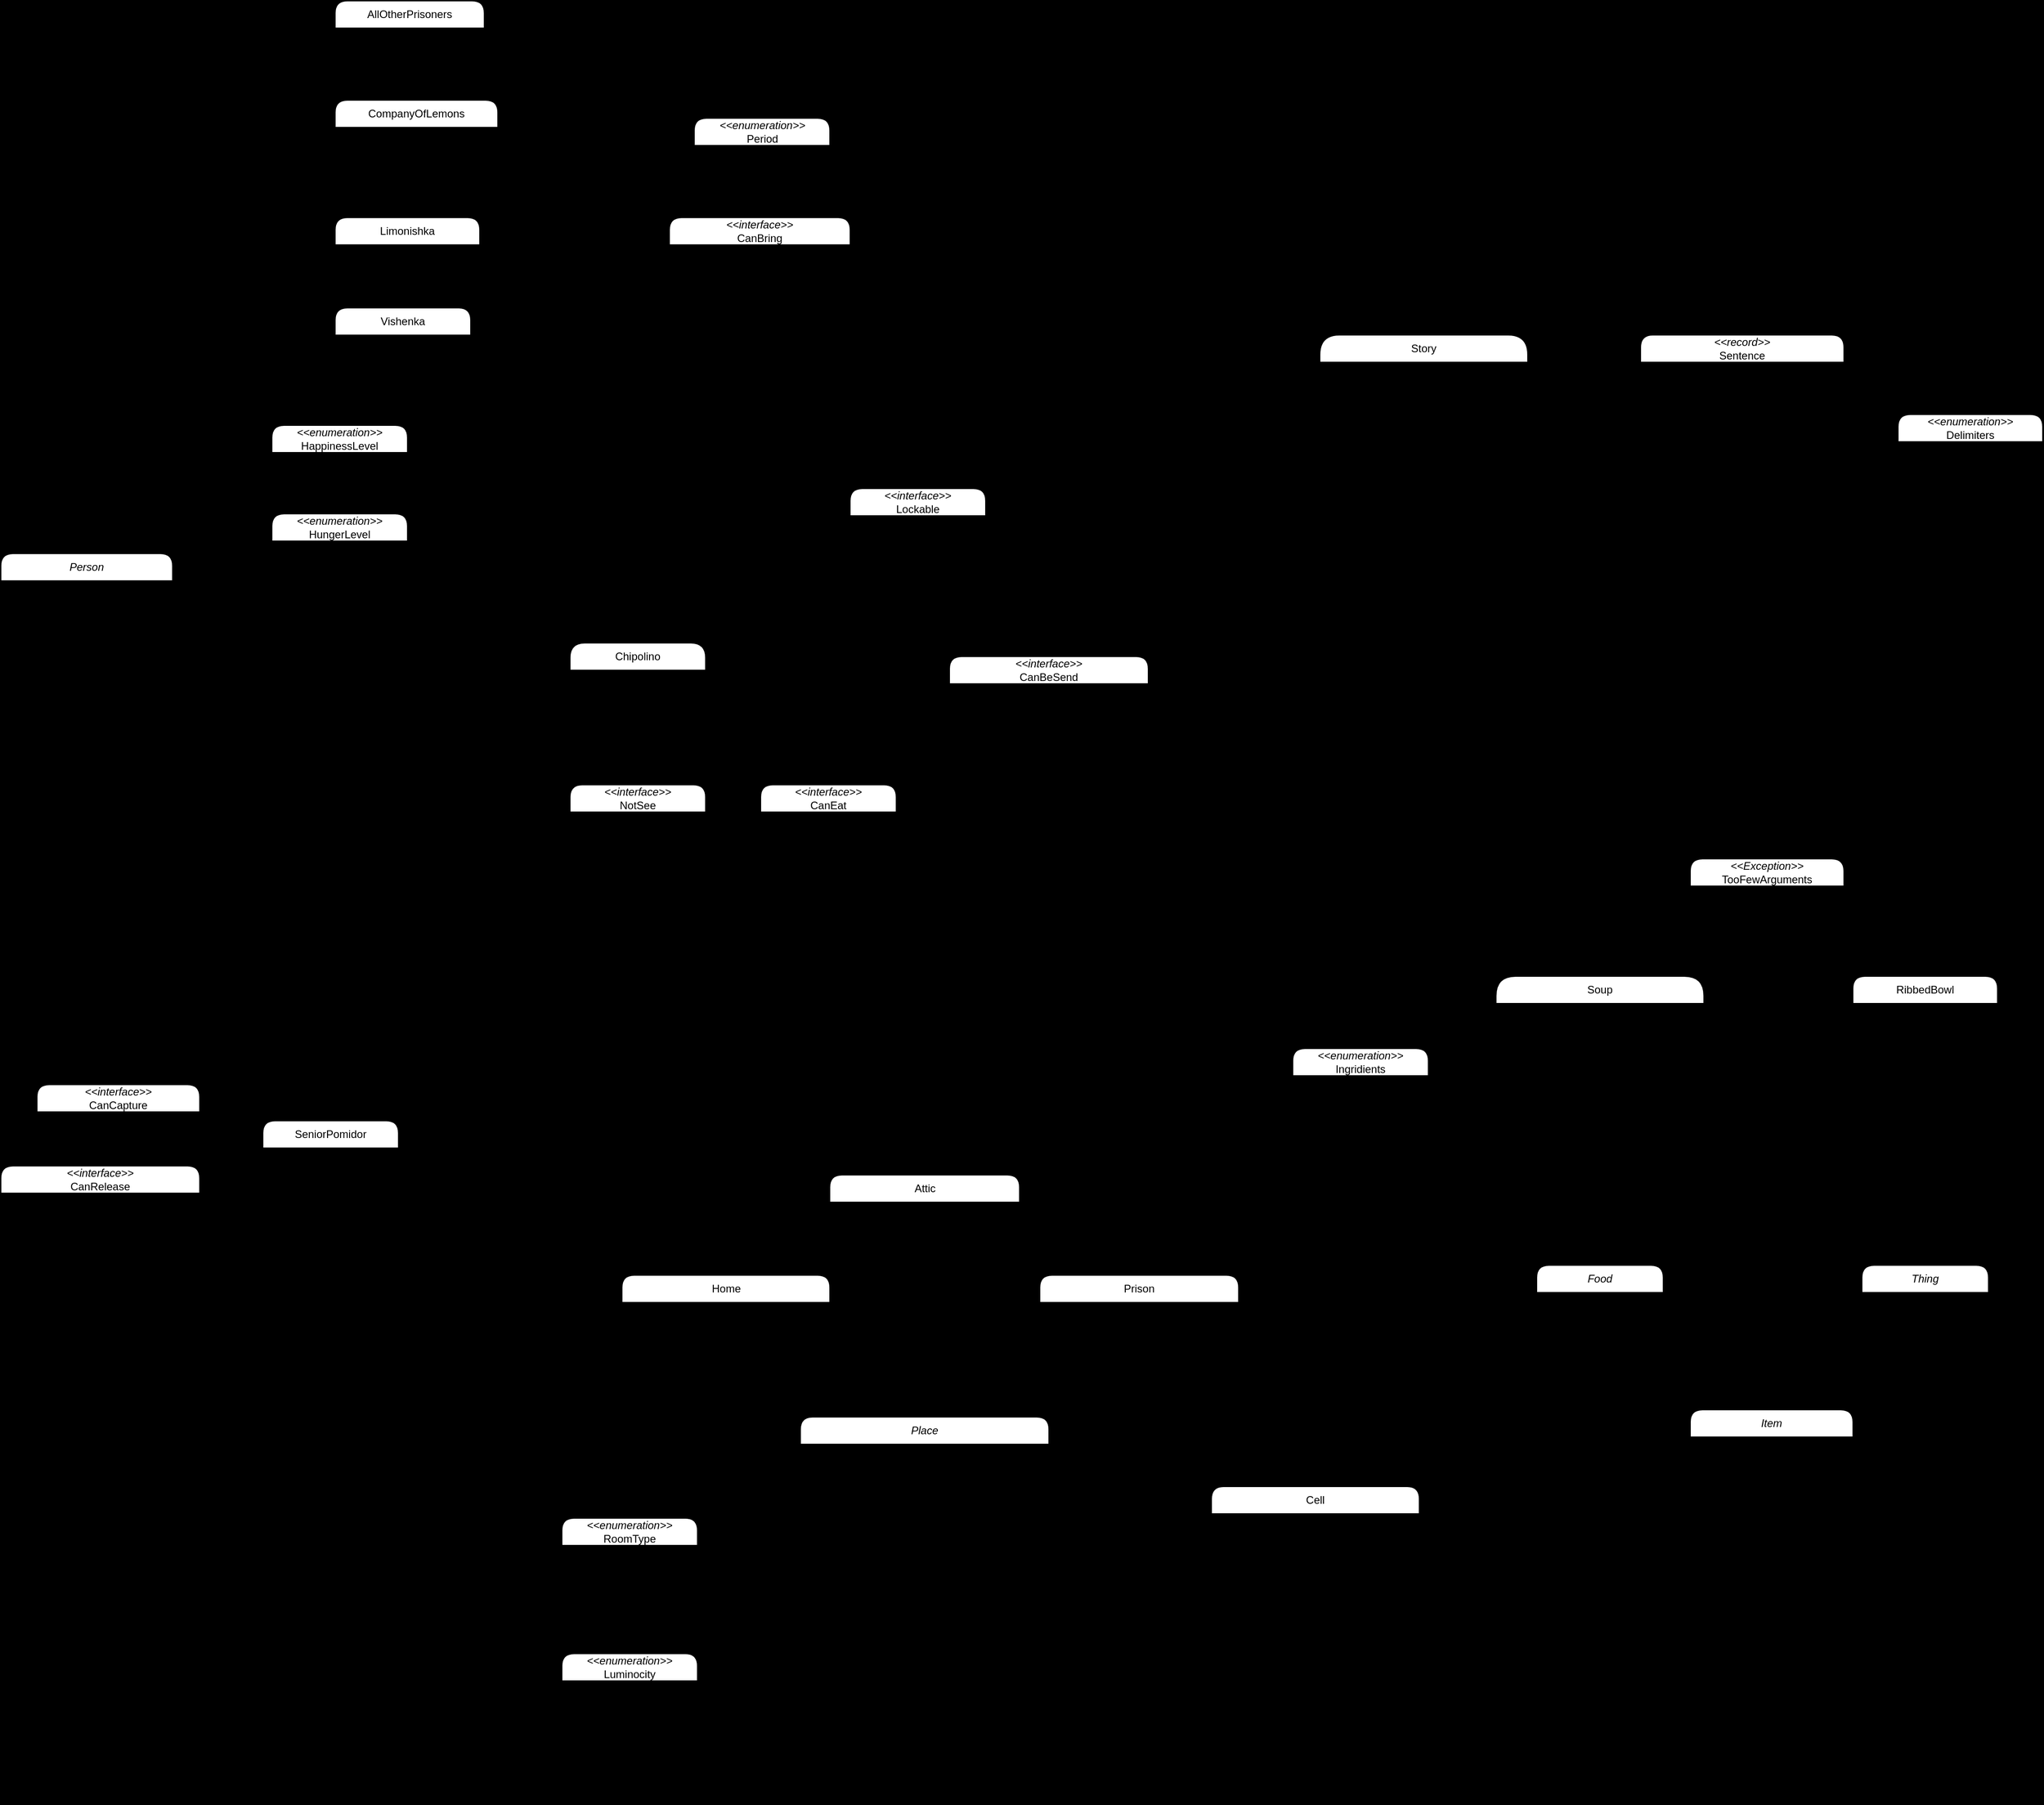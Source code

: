 <mxfile version="25.0.2">
  <diagram id="C5RBs43oDa-KdzZeNtuy" name="Page-1">
    <mxGraphModel dx="700" dy="414" grid="1" gridSize="10" guides="1" tooltips="1" connect="1" arrows="1" fold="1" page="1" pageScale="1" pageWidth="2339" pageHeight="3300" background="#000000" math="0" shadow="0">
      <root>
        <mxCell id="WIyWlLk6GJQsqaUBKTNV-0" />
        <mxCell id="WIyWlLk6GJQsqaUBKTNV-1" parent="WIyWlLk6GJQsqaUBKTNV-0" />
        <mxCell id="6oraGtSIQD1uK5zjvyB5-20" style="edgeStyle=orthogonalEdgeStyle;rounded=1;orthogonalLoop=1;jettySize=auto;html=1;entryX=1;entryY=0.5;entryDx=0;entryDy=0;endArrow=none;endFill=0;endSize=12;" parent="WIyWlLk6GJQsqaUBKTNV-1" source="W4G6zPR5HtL0F25UzLFD-0" target="QJSH_CbcWse3fGAp_VgR-93" edge="1">
          <mxGeometry relative="1" as="geometry" />
        </mxCell>
        <mxCell id="W4G6zPR5HtL0F25UzLFD-0" value="&lt;i&gt;Place&lt;/i&gt;" style="swimlane;fontStyle=0;childLayout=stackLayout;horizontal=1;startSize=30;horizontalStack=0;resizeParent=1;resizeParentMax=0;resizeLast=0;collapsible=1;marginBottom=0;whiteSpace=wrap;html=1;perimeterSpacing=1;strokeWidth=1;rounded=1;labelBackgroundColor=none;" parent="WIyWlLk6GJQsqaUBKTNV-1" vertex="1">
          <mxGeometry x="925" y="1628" width="275" height="428" as="geometry" />
        </mxCell>
        <mxCell id="A5gDT_24mQUNLMM85U7_-37" value="# name: String" style="text;align=left;verticalAlign=middle;spacingLeft=4;spacingRight=4;overflow=hidden;points=[[0,0.5],[1,0.5]];portConstraint=eastwest;rotatable=0;whiteSpace=wrap;html=1;labelBorderColor=none;perimeterSpacing=1;strokeWidth=1;strokeColor=none;rounded=1;labelBackgroundColor=none;" parent="W4G6zPR5HtL0F25UzLFD-0" vertex="1">
          <mxGeometry y="30" width="275" height="30" as="geometry" />
        </mxCell>
        <mxCell id="A5gDT_24mQUNLMM85U7_-40" value="# roomType: RoomType" style="text;align=left;verticalAlign=middle;spacingLeft=4;spacingRight=4;overflow=hidden;points=[[0,0.5],[1,0.5]];portConstraint=eastwest;rotatable=0;whiteSpace=wrap;html=1;labelBorderColor=none;perimeterSpacing=1;strokeWidth=1;strokeColor=none;rounded=1;labelBackgroundColor=none;" parent="W4G6zPR5HtL0F25UzLFD-0" vertex="1">
          <mxGeometry y="60" width="275" height="30" as="geometry" />
        </mxCell>
        <mxCell id="6oraGtSIQD1uK5zjvyB5-19" value="# luminocity: Luminocity" style="text;align=left;verticalAlign=middle;spacingLeft=4;spacingRight=4;overflow=hidden;points=[[0,0.5],[1,0.5]];portConstraint=eastwest;rotatable=0;whiteSpace=wrap;html=1;labelBorderColor=none;perimeterSpacing=1;strokeWidth=1;strokeColor=none;rounded=1;labelBackgroundColor=none;" parent="W4G6zPR5HtL0F25UzLFD-0" vertex="1">
          <mxGeometry y="90" width="275" height="30" as="geometry" />
        </mxCell>
        <mxCell id="A5gDT_24mQUNLMM85U7_-38" value="" style="line;strokeWidth=1;fillColor=none;align=left;verticalAlign=middle;spacingTop=-1;spacingLeft=3;spacingRight=3;rotatable=0;labelPosition=right;points=[];portConstraint=eastwest;strokeColor=inherit;rounded=1;" parent="W4G6zPR5HtL0F25UzLFD-0" vertex="1">
          <mxGeometry y="120" width="275" height="8" as="geometry" />
        </mxCell>
        <mxCell id="W4G6zPR5HtL0F25UzLFD-1" value="+ Place(name: String, roomType: RoomType)" style="text;align=left;verticalAlign=middle;spacingLeft=4;spacingRight=4;overflow=hidden;points=[[0,0.5],[1,0.5]];portConstraint=eastwest;rotatable=0;whiteSpace=wrap;html=1;labelBorderColor=none;perimeterSpacing=1;strokeWidth=1;strokeColor=none;rounded=1;labelBackgroundColor=none;" parent="W4G6zPR5HtL0F25UzLFD-0" vertex="1">
          <mxGeometry y="128" width="275" height="30" as="geometry" />
        </mxCell>
        <mxCell id="A5gDT_24mQUNLMM85U7_-44" value="+ setName(name: String): void" style="text;align=left;verticalAlign=middle;spacingLeft=4;spacingRight=4;overflow=hidden;points=[[0,0.5],[1,0.5]];portConstraint=eastwest;rotatable=0;whiteSpace=wrap;html=1;labelBorderColor=none;perimeterSpacing=1;strokeWidth=1;strokeColor=none;rounded=1;labelBackgroundColor=none;" parent="W4G6zPR5HtL0F25UzLFD-0" vertex="1">
          <mxGeometry y="158" width="275" height="30" as="geometry" />
        </mxCell>
        <mxCell id="6oraGtSIQD1uK5zjvyB5-25" value="+ setRoomType(type: RoomType): void" style="text;align=left;verticalAlign=middle;spacingLeft=4;spacingRight=4;overflow=hidden;points=[[0,0.5],[1,0.5]];portConstraint=eastwest;rotatable=0;whiteSpace=wrap;html=1;labelBorderColor=none;perimeterSpacing=1;strokeWidth=1;strokeColor=none;rounded=1;labelBackgroundColor=none;" parent="W4G6zPR5HtL0F25UzLFD-0" vertex="1">
          <mxGeometry y="188" width="275" height="30" as="geometry" />
        </mxCell>
        <mxCell id="6oraGtSIQD1uK5zjvyB5-26" value="+ setLuminocity(luminocity: Luminocity): void" style="text;align=left;verticalAlign=middle;spacingLeft=4;spacingRight=4;overflow=hidden;points=[[0,0.5],[1,0.5]];portConstraint=eastwest;rotatable=0;whiteSpace=wrap;html=1;labelBorderColor=none;perimeterSpacing=1;strokeWidth=1;strokeColor=none;rounded=1;labelBackgroundColor=none;" parent="W4G6zPR5HtL0F25UzLFD-0" vertex="1">
          <mxGeometry y="218" width="275" height="30" as="geometry" />
        </mxCell>
        <mxCell id="6oraGtSIQD1uK5zjvyB5-23" value="+ getRoomType(): RoomType" style="text;align=left;verticalAlign=middle;spacingLeft=4;spacingRight=4;overflow=hidden;points=[[0,0.5],[1,0.5]];portConstraint=eastwest;rotatable=0;whiteSpace=wrap;html=1;labelBorderColor=none;perimeterSpacing=1;strokeWidth=1;strokeColor=none;rounded=1;labelBackgroundColor=none;" parent="W4G6zPR5HtL0F25UzLFD-0" vertex="1">
          <mxGeometry y="248" width="275" height="30" as="geometry" />
        </mxCell>
        <mxCell id="6oraGtSIQD1uK5zjvyB5-24" value="+ getLuminocity(): Luminocity" style="text;align=left;verticalAlign=middle;spacingLeft=4;spacingRight=4;overflow=hidden;points=[[0,0.5],[1,0.5]];portConstraint=eastwest;rotatable=0;whiteSpace=wrap;html=1;labelBorderColor=none;perimeterSpacing=1;strokeWidth=1;strokeColor=none;rounded=1;labelBackgroundColor=none;" parent="W4G6zPR5HtL0F25UzLFD-0" vertex="1">
          <mxGeometry y="278" width="275" height="30" as="geometry" />
        </mxCell>
        <mxCell id="A5gDT_24mQUNLMM85U7_-45" value="+ getName(): String" style="text;align=left;verticalAlign=middle;spacingLeft=4;spacingRight=4;overflow=hidden;points=[[0,0.5],[1,0.5]];portConstraint=eastwest;rotatable=0;whiteSpace=wrap;html=1;labelBorderColor=none;perimeterSpacing=1;strokeWidth=1;strokeColor=none;rounded=1;labelBackgroundColor=none;" parent="W4G6zPR5HtL0F25UzLFD-0" vertex="1">
          <mxGeometry y="308" width="275" height="30" as="geometry" />
        </mxCell>
        <mxCell id="EjtubOu3n5QaFSI6WEya-10" value="+ hashCode(): Integer" style="text;align=left;verticalAlign=middle;spacingLeft=4;spacingRight=4;overflow=hidden;points=[[0,0.5],[1,0.5]];portConstraint=eastwest;rotatable=0;whiteSpace=wrap;html=1;labelBorderColor=none;perimeterSpacing=1;strokeWidth=1;strokeColor=none;rounded=1;labelBackgroundColor=none;" parent="W4G6zPR5HtL0F25UzLFD-0" vertex="1">
          <mxGeometry y="338" width="275" height="30" as="geometry" />
        </mxCell>
        <mxCell id="EjtubOu3n5QaFSI6WEya-11" value="+ toString(): String" style="text;align=left;verticalAlign=middle;spacingLeft=4;spacingRight=4;overflow=hidden;points=[[0,0.5],[1,0.5]];portConstraint=eastwest;rotatable=0;whiteSpace=wrap;html=1;labelBorderColor=none;perimeterSpacing=1;strokeWidth=1;strokeColor=none;rounded=1;labelBackgroundColor=none;" parent="W4G6zPR5HtL0F25UzLFD-0" vertex="1">
          <mxGeometry y="368" width="275" height="30" as="geometry" />
        </mxCell>
        <mxCell id="EjtubOu3n5QaFSI6WEya-12" value="+ equals(): Boolean" style="text;align=left;verticalAlign=middle;spacingLeft=4;spacingRight=4;overflow=hidden;points=[[0,0.5],[1,0.5]];portConstraint=eastwest;rotatable=0;whiteSpace=wrap;html=1;labelBorderColor=none;perimeterSpacing=1;strokeWidth=1;strokeColor=none;rounded=1;labelBackgroundColor=none;" parent="W4G6zPR5HtL0F25UzLFD-0" vertex="1">
          <mxGeometry y="398" width="275" height="30" as="geometry" />
        </mxCell>
        <mxCell id="W4G6zPR5HtL0F25UzLFD-4" value="&lt;i&gt;Person&lt;/i&gt;" style="swimlane;fontStyle=0;childLayout=stackLayout;horizontal=1;startSize=30;horizontalStack=0;resizeParent=1;resizeParentMax=0;resizeLast=0;collapsible=1;marginBottom=0;whiteSpace=wrap;html=1;perimeterSpacing=1;strokeWidth=1;labelBorderColor=none;rounded=1;labelBackgroundColor=none;" parent="WIyWlLk6GJQsqaUBKTNV-1" vertex="1">
          <mxGeometry x="40" y="672" width="190" height="518" as="geometry" />
        </mxCell>
        <mxCell id="A5gDT_24mQUNLMM85U7_-15" value="# name: String" style="text;align=left;verticalAlign=middle;spacingLeft=4;spacingRight=4;overflow=hidden;points=[[0,0.5],[1,0.5]];portConstraint=eastwest;rotatable=0;whiteSpace=wrap;html=1;labelBorderColor=none;perimeterSpacing=1;strokeWidth=1;strokeColor=none;fontSize=10;rounded=1;labelBackgroundColor=none;" parent="W4G6zPR5HtL0F25UzLFD-4" vertex="1">
          <mxGeometry y="30" width="190" height="30" as="geometry" />
        </mxCell>
        <mxCell id="A5gDT_24mQUNLMM85U7_-22" value="# profeccion: String" style="text;align=left;verticalAlign=middle;spacingLeft=4;spacingRight=4;overflow=hidden;points=[[0,0.5],[1,0.5]];portConstraint=eastwest;rotatable=0;whiteSpace=wrap;html=1;labelBorderColor=none;perimeterSpacing=1;strokeWidth=1;strokeColor=none;fontSize=10;rounded=1;labelBackgroundColor=none;" parent="W4G6zPR5HtL0F25UzLFD-4" vertex="1">
          <mxGeometry y="60" width="190" height="30" as="geometry" />
        </mxCell>
        <mxCell id="A5gDT_24mQUNLMM85U7_-20" value="# happinessLevel: HappinessLevel" style="text;align=left;verticalAlign=middle;spacingLeft=4;spacingRight=4;overflow=hidden;points=[[0,0.5],[1,0.5]];portConstraint=eastwest;rotatable=0;whiteSpace=wrap;html=1;labelBorderColor=none;perimeterSpacing=1;strokeWidth=1;strokeColor=none;fontSize=10;rounded=1;labelBackgroundColor=none;" parent="W4G6zPR5HtL0F25UzLFD-4" vertex="1">
          <mxGeometry y="90" width="190" height="30" as="geometry" />
        </mxCell>
        <mxCell id="A5gDT_24mQUNLMM85U7_-21" value="# hungerLevel: HungerLevel" style="text;align=left;verticalAlign=middle;spacingLeft=4;spacingRight=4;overflow=hidden;points=[[0,0.5],[1,0.5]];portConstraint=eastwest;rotatable=0;whiteSpace=wrap;html=1;labelBorderColor=none;perimeterSpacing=1;strokeWidth=1;strokeColor=none;fontSize=10;rounded=1;labelBackgroundColor=none;" parent="W4G6zPR5HtL0F25UzLFD-4" vertex="1">
          <mxGeometry y="120" width="190" height="30" as="geometry" />
        </mxCell>
        <mxCell id="A5gDT_24mQUNLMM85U7_-18" value="" style="line;strokeWidth=1;fillColor=none;align=left;verticalAlign=middle;spacingTop=-1;spacingLeft=3;spacingRight=3;rotatable=0;labelPosition=right;points=[];portConstraint=eastwest;strokeColor=inherit;hachureGap=4;fontFamily=Architects Daughter;fontSource=https%3A%2F%2Ffonts.googleapis.com%2Fcss%3Ffamily%3DArchitects%2BDaughter;fontColor=#FEFAE0;rounded=1;" parent="W4G6zPR5HtL0F25UzLFD-4" vertex="1">
          <mxGeometry y="150" width="190" height="8" as="geometry" />
        </mxCell>
        <mxCell id="W4G6zPR5HtL0F25UzLFD-5" value="+ Person(name: String)" style="text;align=left;verticalAlign=middle;spacingLeft=4;spacingRight=4;overflow=hidden;points=[[0,0.5],[1,0.5]];portConstraint=eastwest;rotatable=0;whiteSpace=wrap;html=1;labelBorderColor=none;perimeterSpacing=1;strokeWidth=1;strokeColor=none;fontSize=10;rounded=1;labelBackgroundColor=none;" parent="W4G6zPR5HtL0F25UzLFD-4" vertex="1">
          <mxGeometry y="158" width="190" height="30" as="geometry" />
        </mxCell>
        <mxCell id="A5gDT_24mQUNLMM85U7_-23" value="+ getName(): String" style="text;align=left;verticalAlign=middle;spacingLeft=4;spacingRight=4;overflow=hidden;points=[[0,0.5],[1,0.5]];portConstraint=eastwest;rotatable=0;whiteSpace=wrap;html=1;labelBorderColor=none;perimeterSpacing=1;strokeWidth=1;strokeColor=none;fontSize=10;rounded=1;labelBackgroundColor=none;" parent="W4G6zPR5HtL0F25UzLFD-4" vertex="1">
          <mxGeometry y="188" width="190" height="30" as="geometry" />
        </mxCell>
        <mxCell id="A5gDT_24mQUNLMM85U7_-31" value="+ getProfeccion(): String" style="text;align=left;verticalAlign=middle;spacingLeft=4;spacingRight=4;overflow=hidden;points=[[0,0.5],[1,0.5]];portConstraint=eastwest;rotatable=0;whiteSpace=wrap;html=1;labelBorderColor=none;perimeterSpacing=1;strokeWidth=1;strokeColor=none;fontSize=10;rounded=1;labelBackgroundColor=none;" parent="W4G6zPR5HtL0F25UzLFD-4" vertex="1">
          <mxGeometry y="218" width="190" height="30" as="geometry" />
        </mxCell>
        <mxCell id="A5gDT_24mQUNLMM85U7_-27" value="+ getHappinessLevel(): Int" style="text;align=left;verticalAlign=middle;spacingLeft=4;spacingRight=4;overflow=hidden;points=[[0,0.5],[1,0.5]];portConstraint=eastwest;rotatable=0;whiteSpace=wrap;html=1;labelBorderColor=none;perimeterSpacing=1;strokeWidth=1;strokeColor=none;fontSize=10;rounded=1;labelBackgroundColor=none;" parent="W4G6zPR5HtL0F25UzLFD-4" vertex="1">
          <mxGeometry y="248" width="190" height="30" as="geometry" />
        </mxCell>
        <mxCell id="A5gDT_24mQUNLMM85U7_-29" value="+ getHungerLevel(): Int" style="text;align=left;verticalAlign=middle;spacingLeft=4;spacingRight=4;overflow=hidden;points=[[0,0.5],[1,0.5]];portConstraint=eastwest;rotatable=0;whiteSpace=wrap;html=1;labelBorderColor=none;perimeterSpacing=1;strokeWidth=1;strokeColor=none;fontSize=10;rounded=1;labelBackgroundColor=none;" parent="W4G6zPR5HtL0F25UzLFD-4" vertex="1">
          <mxGeometry y="278" width="190" height="30" as="geometry" />
        </mxCell>
        <mxCell id="A5gDT_24mQUNLMM85U7_-24" value="+ setName(name: String): void" style="text;align=left;verticalAlign=middle;spacingLeft=4;spacingRight=4;overflow=hidden;points=[[0,0.5],[1,0.5]];portConstraint=eastwest;rotatable=0;whiteSpace=wrap;html=1;labelBorderColor=none;perimeterSpacing=1;strokeWidth=1;strokeColor=none;fontSize=10;rounded=1;labelBackgroundColor=none;" parent="W4G6zPR5HtL0F25UzLFD-4" vertex="1">
          <mxGeometry y="308" width="190" height="30" as="geometry" />
        </mxCell>
        <mxCell id="A5gDT_24mQUNLMM85U7_-33" value="+ setProfeccion(profeccion: String): void" style="text;align=left;verticalAlign=middle;spacingLeft=4;spacingRight=4;overflow=hidden;points=[[0,0.5],[1,0.5]];portConstraint=eastwest;rotatable=0;whiteSpace=wrap;html=1;labelBorderColor=none;perimeterSpacing=1;strokeWidth=1;strokeColor=none;fontSize=10;rounded=1;labelBackgroundColor=none;" parent="W4G6zPR5HtL0F25UzLFD-4" vertex="1">
          <mxGeometry y="338" width="190" height="30" as="geometry" />
        </mxCell>
        <mxCell id="A5gDT_24mQUNLMM85U7_-28" value="+ setHappinessLevel(level: Int): void" style="text;align=left;verticalAlign=middle;spacingLeft=4;spacingRight=4;overflow=hidden;points=[[0,0.5],[1,0.5]];portConstraint=eastwest;rotatable=0;whiteSpace=wrap;html=1;labelBorderColor=none;perimeterSpacing=1;strokeWidth=1;strokeColor=none;fontSize=10;rounded=1;labelBackgroundColor=none;" parent="W4G6zPR5HtL0F25UzLFD-4" vertex="1">
          <mxGeometry y="368" width="190" height="30" as="geometry" />
        </mxCell>
        <mxCell id="A5gDT_24mQUNLMM85U7_-30" value="+ setHungerLevel(level: Int): void" style="text;align=left;verticalAlign=middle;spacingLeft=4;spacingRight=4;overflow=hidden;points=[[0,0.5],[1,0.5]];portConstraint=eastwest;rotatable=0;whiteSpace=wrap;html=1;labelBorderColor=none;perimeterSpacing=1;strokeWidth=1;strokeColor=none;fontSize=10;rounded=1;labelBackgroundColor=none;" parent="W4G6zPR5HtL0F25UzLFD-4" vertex="1">
          <mxGeometry y="398" width="190" height="30" as="geometry" />
        </mxCell>
        <mxCell id="EjtubOu3n5QaFSI6WEya-4" value="+ hashCode(): Integer" style="text;align=left;verticalAlign=middle;spacingLeft=4;spacingRight=4;overflow=hidden;points=[[0,0.5],[1,0.5]];portConstraint=eastwest;rotatable=0;whiteSpace=wrap;html=1;labelBorderColor=none;perimeterSpacing=1;strokeWidth=1;strokeColor=none;fontSize=10;rounded=1;labelBackgroundColor=none;" parent="W4G6zPR5HtL0F25UzLFD-4" vertex="1">
          <mxGeometry y="428" width="190" height="30" as="geometry" />
        </mxCell>
        <mxCell id="EjtubOu3n5QaFSI6WEya-5" value="+ toString(): String" style="text;align=left;verticalAlign=middle;spacingLeft=4;spacingRight=4;overflow=hidden;points=[[0,0.5],[1,0.5]];portConstraint=eastwest;rotatable=0;whiteSpace=wrap;html=1;labelBorderColor=none;perimeterSpacing=1;strokeWidth=1;strokeColor=none;fontSize=10;rounded=1;labelBackgroundColor=none;" parent="W4G6zPR5HtL0F25UzLFD-4" vertex="1">
          <mxGeometry y="458" width="190" height="30" as="geometry" />
        </mxCell>
        <mxCell id="EjtubOu3n5QaFSI6WEya-6" value="+ equals(): Boolean" style="text;align=left;verticalAlign=middle;spacingLeft=4;spacingRight=4;overflow=hidden;points=[[0,0.5],[1,0.5]];portConstraint=eastwest;rotatable=0;whiteSpace=wrap;html=1;labelBorderColor=none;perimeterSpacing=1;strokeWidth=1;strokeColor=none;fontSize=10;rounded=1;labelBackgroundColor=none;" parent="W4G6zPR5HtL0F25UzLFD-4" vertex="1">
          <mxGeometry y="488" width="190" height="30" as="geometry" />
        </mxCell>
        <mxCell id="QJSH_CbcWse3fGAp_VgR-37" style="edgeStyle=orthogonalEdgeStyle;rounded=1;orthogonalLoop=1;jettySize=auto;html=1;entryX=1;entryY=0.5;entryDx=0;entryDy=0;dashed=1;endSize=12;endArrow=block;endFill=0;labelBackgroundColor=none;fontColor=default;" parent="WIyWlLk6GJQsqaUBKTNV-1" source="KF4qYG6q_1nX_ED_3qD7-0" target="QJSH_CbcWse3fGAp_VgR-28" edge="1">
          <mxGeometry relative="1" as="geometry" />
        </mxCell>
        <mxCell id="QJSH_CbcWse3fGAp_VgR-41" style="edgeStyle=orthogonalEdgeStyle;rounded=1;orthogonalLoop=1;jettySize=auto;html=1;entryX=1;entryY=0.25;entryDx=0;entryDy=0;dashed=1;endArrow=block;endFill=0;endSize=12;labelBackgroundColor=none;fontColor=default;" parent="WIyWlLk6GJQsqaUBKTNV-1" source="KF4qYG6q_1nX_ED_3qD7-0" target="QJSH_CbcWse3fGAp_VgR-39" edge="1">
          <mxGeometry relative="1" as="geometry" />
        </mxCell>
        <mxCell id="KF4qYG6q_1nX_ED_3qD7-0" value="SeniorPomidor" style="swimlane;fontStyle=0;childLayout=stackLayout;horizontal=1;startSize=30;horizontalStack=0;resizeParent=1;resizeParentMax=0;resizeLast=0;collapsible=1;marginBottom=0;whiteSpace=wrap;html=1;perimeterSpacing=1;strokeWidth=1;labelBorderColor=none;rounded=1;labelBackgroundColor=none;" parent="WIyWlLk6GJQsqaUBKTNV-1" vertex="1">
          <mxGeometry x="330" y="1300" width="150" height="60" as="geometry" />
        </mxCell>
        <mxCell id="KF4qYG6q_1nX_ED_3qD7-1" value="+ SeniorPomidor(name: String)" style="text;align=left;verticalAlign=middle;spacingLeft=4;spacingRight=4;overflow=hidden;points=[[0,0.5],[1,0.5]];portConstraint=eastwest;rotatable=0;whiteSpace=wrap;html=1;labelBorderColor=none;perimeterSpacing=1;strokeWidth=1;strokeColor=none;fontSize=10;rounded=1;labelBackgroundColor=none;" parent="KF4qYG6q_1nX_ED_3qD7-0" vertex="1">
          <mxGeometry y="30" width="150" height="30" as="geometry" />
        </mxCell>
        <mxCell id="QJSH_CbcWse3fGAp_VgR-53" style="edgeStyle=orthogonalEdgeStyle;rounded=1;orthogonalLoop=1;jettySize=auto;html=1;entryX=1;entryY=0.25;entryDx=0;entryDy=0;endArrow=block;endFill=0;endSize=12;labelBackgroundColor=none;fontColor=default;" parent="WIyWlLk6GJQsqaUBKTNV-1" source="QJSH_CbcWse3fGAp_VgR-2" target="W4G6zPR5HtL0F25UzLFD-4" edge="1">
          <mxGeometry relative="1" as="geometry" />
        </mxCell>
        <mxCell id="QJSH_CbcWse3fGAp_VgR-74" style="edgeStyle=orthogonalEdgeStyle;rounded=1;orthogonalLoop=1;jettySize=auto;html=1;entryX=0;entryY=0.25;entryDx=0;entryDy=0;endArrow=block;endFill=0;dashed=1;endSize=12;" parent="WIyWlLk6GJQsqaUBKTNV-1" source="QJSH_CbcWse3fGAp_VgR-2" target="QJSH_CbcWse3fGAp_VgR-71" edge="1">
          <mxGeometry relative="1" as="geometry" />
        </mxCell>
        <mxCell id="QCU2eKpcLLzijRgSgTZc-10" style="edgeStyle=orthogonalEdgeStyle;rounded=1;hachureGap=4;orthogonalLoop=1;jettySize=auto;html=1;entryX=0.5;entryY=0;entryDx=0;entryDy=0;fontFamily=Architects Daughter;fontSource=https%3A%2F%2Ffonts.googleapis.com%2Fcss%3Ffamily%3DArchitects%2BDaughter;dashed=1;endArrow=block;endFill=0;endSize=12;" parent="WIyWlLk6GJQsqaUBKTNV-1" source="QJSH_CbcWse3fGAp_VgR-2" target="QCU2eKpcLLzijRgSgTZc-4" edge="1">
          <mxGeometry relative="1" as="geometry" />
        </mxCell>
        <mxCell id="EjtubOu3n5QaFSI6WEya-8" style="edgeStyle=orthogonalEdgeStyle;rounded=1;orthogonalLoop=1;jettySize=auto;html=1;entryX=0;entryY=0.5;entryDx=0;entryDy=0;dashed=1;endArrow=block;endFill=0;endSize=12;strokeColor=none;curved=0;" parent="WIyWlLk6GJQsqaUBKTNV-1" source="QJSH_CbcWse3fGAp_VgR-2" target="QJSH_CbcWse3fGAp_VgR-62" edge="1">
          <mxGeometry relative="1" as="geometry" />
        </mxCell>
        <mxCell id="EjtubOu3n5QaFSI6WEya-9" style="edgeStyle=orthogonalEdgeStyle;rounded=1;orthogonalLoop=1;jettySize=auto;html=1;entryX=0;entryY=0.25;entryDx=0;entryDy=0;dashed=1;curved=0;endArrow=block;endFill=0;endSize=12;" parent="WIyWlLk6GJQsqaUBKTNV-1" source="QJSH_CbcWse3fGAp_VgR-2" target="QJSH_CbcWse3fGAp_VgR-61" edge="1">
          <mxGeometry relative="1" as="geometry" />
        </mxCell>
        <mxCell id="QJSH_CbcWse3fGAp_VgR-2" value="Chipolino" style="swimlane;fontStyle=0;childLayout=stackLayout;horizontal=1;startSize=30;horizontalStack=0;resizeParent=1;resizeParentMax=0;resizeLast=0;collapsible=1;marginBottom=0;whiteSpace=wrap;html=1;perimeterSpacing=1;strokeWidth=1;labelBorderColor=none;rounded=1;labelBackgroundColor=none;arcSize=18;" parent="WIyWlLk6GJQsqaUBKTNV-1" vertex="1">
          <mxGeometry x="670" y="771" width="150" height="60" as="geometry" />
        </mxCell>
        <mxCell id="QJSH_CbcWse3fGAp_VgR-3" value="+ Chipolino(name: String)" style="text;align=left;verticalAlign=middle;spacingLeft=4;spacingRight=4;overflow=hidden;points=[[0,0.5],[1,0.5]];portConstraint=eastwest;rotatable=0;whiteSpace=wrap;html=1;labelBorderColor=none;perimeterSpacing=1;strokeWidth=1;strokeColor=none;fontSize=10;rounded=1;labelBackgroundColor=none;" parent="QJSH_CbcWse3fGAp_VgR-2" vertex="1">
          <mxGeometry y="30" width="150" height="30" as="geometry" />
        </mxCell>
        <mxCell id="QJSH_CbcWse3fGAp_VgR-10" style="edgeStyle=orthogonalEdgeStyle;rounded=1;orthogonalLoop=1;jettySize=auto;html=1;entryX=1.005;entryY=0.801;entryDx=0;entryDy=0;entryPerimeter=0;endArrow=block;endFill=0;endSize=12;labelBackgroundColor=none;fontColor=default;" parent="WIyWlLk6GJQsqaUBKTNV-1" source="KF4qYG6q_1nX_ED_3qD7-0" target="W4G6zPR5HtL0F25UzLFD-5" edge="1">
          <mxGeometry relative="1" as="geometry" />
        </mxCell>
        <mxCell id="QJSH_CbcWse3fGAp_VgR-50" style="edgeStyle=orthogonalEdgeStyle;rounded=1;orthogonalLoop=1;jettySize=auto;html=1;entryX=0.5;entryY=0;entryDx=0;entryDy=0;endSize=12;endArrow=block;endFill=0;labelBackgroundColor=none;fontColor=default;" parent="WIyWlLk6GJQsqaUBKTNV-1" source="QJSH_CbcWse3fGAp_VgR-11" target="W4G6zPR5HtL0F25UzLFD-4" edge="1">
          <mxGeometry relative="1" as="geometry" />
        </mxCell>
        <mxCell id="EjtubOu3n5QaFSI6WEya-7" style="edgeStyle=orthogonalEdgeStyle;rounded=1;orthogonalLoop=1;jettySize=auto;html=1;entryX=0.5;entryY=0;entryDx=0;entryDy=0;endSize=12;dashed=1;endArrow=block;endFill=0;curved=0;" parent="WIyWlLk6GJQsqaUBKTNV-1" source="QJSH_CbcWse3fGAp_VgR-11" target="QJSH_CbcWse3fGAp_VgR-61" edge="1">
          <mxGeometry relative="1" as="geometry" />
        </mxCell>
        <mxCell id="QJSH_CbcWse3fGAp_VgR-11" value="Vishenka" style="swimlane;fontStyle=0;childLayout=stackLayout;horizontal=1;startSize=30;horizontalStack=0;resizeParent=1;resizeParentMax=0;resizeLast=0;collapsible=1;marginBottom=0;whiteSpace=wrap;html=1;perimeterSpacing=1;strokeWidth=1;labelBorderColor=none;rounded=1;labelBackgroundColor=none;" parent="WIyWlLk6GJQsqaUBKTNV-1" vertex="1">
          <mxGeometry x="410" y="400" width="150" height="60" as="geometry" />
        </mxCell>
        <mxCell id="QJSH_CbcWse3fGAp_VgR-12" value="+ Vishenka(name: String)" style="text;align=left;verticalAlign=middle;spacingLeft=4;spacingRight=4;overflow=hidden;points=[[0,0.5],[1,0.5]];portConstraint=eastwest;rotatable=0;whiteSpace=wrap;html=1;labelBorderColor=none;perimeterSpacing=1;strokeWidth=1;strokeColor=none;fontSize=10;rounded=1;labelBackgroundColor=none;" parent="QJSH_CbcWse3fGAp_VgR-11" vertex="1">
          <mxGeometry y="30" width="150" height="30" as="geometry" />
        </mxCell>
        <mxCell id="QJSH_CbcWse3fGAp_VgR-49" style="edgeStyle=orthogonalEdgeStyle;rounded=1;orthogonalLoop=1;jettySize=auto;html=1;entryX=0.5;entryY=0;entryDx=0;entryDy=0;endArrow=block;endFill=0;endSize=12;labelBackgroundColor=none;fontColor=default;" parent="WIyWlLk6GJQsqaUBKTNV-1" source="QJSH_CbcWse3fGAp_VgR-17" target="W4G6zPR5HtL0F25UzLFD-4" edge="1">
          <mxGeometry relative="1" as="geometry" />
        </mxCell>
        <mxCell id="QJSH_CbcWse3fGAp_VgR-98" style="edgeStyle=orthogonalEdgeStyle;rounded=1;orthogonalLoop=1;jettySize=auto;html=1;entryX=0;entryY=0.5;entryDx=0;entryDy=0;endArrow=block;endFill=0;dashed=1;endSize=12;" parent="WIyWlLk6GJQsqaUBKTNV-1" source="QJSH_CbcWse3fGAp_VgR-17" target="QJSH_CbcWse3fGAp_VgR-96" edge="1">
          <mxGeometry relative="1" as="geometry" />
        </mxCell>
        <mxCell id="QJSH_CbcWse3fGAp_VgR-17" value="Limonishka" style="swimlane;fontStyle=0;childLayout=stackLayout;horizontal=1;startSize=30;horizontalStack=0;resizeParent=1;resizeParentMax=0;resizeLast=0;collapsible=1;marginBottom=0;whiteSpace=wrap;html=1;perimeterSpacing=1;strokeWidth=1;labelBorderColor=none;rounded=1;labelBackgroundColor=none;" parent="WIyWlLk6GJQsqaUBKTNV-1" vertex="1">
          <mxGeometry x="410" y="300" width="160" height="60" as="geometry" />
        </mxCell>
        <mxCell id="QJSH_CbcWse3fGAp_VgR-18" value="+ Limonishka(name: String)" style="text;align=left;verticalAlign=middle;spacingLeft=4;spacingRight=4;overflow=hidden;points=[[0,0.5],[1,0.5]];portConstraint=eastwest;rotatable=0;whiteSpace=wrap;html=1;labelBorderColor=none;perimeterSpacing=1;strokeWidth=1;strokeColor=none;fontSize=10;rounded=1;labelBackgroundColor=none;" parent="QJSH_CbcWse3fGAp_VgR-17" vertex="1">
          <mxGeometry y="30" width="160" height="30" as="geometry" />
        </mxCell>
        <mxCell id="QJSH_CbcWse3fGAp_VgR-28" value="&lt;i&gt;&amp;lt;&amp;lt;interface&amp;gt;&amp;gt;&lt;/i&gt;&lt;div&gt;CanCapture&lt;/div&gt;" style="swimlane;fontStyle=0;childLayout=stackLayout;horizontal=1;startSize=30;horizontalStack=0;resizeParent=1;resizeParentMax=0;resizeLast=0;collapsible=1;marginBottom=0;whiteSpace=wrap;html=1;perimeterSpacing=1;strokeWidth=1;labelBorderColor=none;rounded=1;labelBackgroundColor=none;" parent="WIyWlLk6GJQsqaUBKTNV-1" vertex="1">
          <mxGeometry x="80" y="1260" width="180" height="60" as="geometry" />
        </mxCell>
        <mxCell id="QJSH_CbcWse3fGAp_VgR-29" value="+ capture(person: Person): String" style="text;align=left;verticalAlign=middle;spacingLeft=4;spacingRight=4;overflow=hidden;points=[[0,0.5],[1,0.5]];portConstraint=eastwest;rotatable=0;whiteSpace=wrap;html=1;labelBorderColor=none;perimeterSpacing=1;strokeWidth=1;fontSize=10;rounded=1;labelBackgroundColor=none;" parent="QJSH_CbcWse3fGAp_VgR-28" vertex="1">
          <mxGeometry y="30" width="180" height="30" as="geometry" />
        </mxCell>
        <mxCell id="QJSH_CbcWse3fGAp_VgR-39" value="&lt;i&gt;&amp;lt;&amp;lt;interface&amp;gt;&amp;gt;&lt;/i&gt;&lt;div&gt;CanRelease&lt;/div&gt;" style="swimlane;fontStyle=0;childLayout=stackLayout;horizontal=1;startSize=30;horizontalStack=0;resizeParent=1;resizeParentMax=0;resizeLast=0;collapsible=1;marginBottom=0;whiteSpace=wrap;html=1;perimeterSpacing=1;strokeWidth=1;labelBorderColor=none;rounded=1;labelBackgroundColor=none;" parent="WIyWlLk6GJQsqaUBKTNV-1" vertex="1">
          <mxGeometry x="40" y="1350" width="220" height="60" as="geometry" />
        </mxCell>
        <mxCell id="QJSH_CbcWse3fGAp_VgR-40" value="+ release(person: Person, place: Place): String" style="text;align=left;verticalAlign=middle;spacingLeft=4;spacingRight=4;overflow=hidden;points=[[0,0.5],[1,0.5]];portConstraint=eastwest;rotatable=0;whiteSpace=wrap;html=1;labelBorderColor=none;perimeterSpacing=1;strokeWidth=1;fontSize=10;rounded=1;labelBackgroundColor=none;" parent="QJSH_CbcWse3fGAp_VgR-39" vertex="1">
          <mxGeometry y="30" width="220" height="30" as="geometry" />
        </mxCell>
        <mxCell id="A5gDT_24mQUNLMM85U7_-26" style="edgeStyle=orthogonalEdgeStyle;rounded=1;orthogonalLoop=1;jettySize=auto;html=1;entryX=0.25;entryY=0;entryDx=0;entryDy=0;endArrow=block;endFill=0;endSize=12;" parent="WIyWlLk6GJQsqaUBKTNV-1" source="QJSH_CbcWse3fGAp_VgR-44" target="W4G6zPR5HtL0F25UzLFD-4" edge="1">
          <mxGeometry relative="1" as="geometry" />
        </mxCell>
        <mxCell id="QJSH_CbcWse3fGAp_VgR-44" value="AllOtherPrisoners" style="swimlane;fontStyle=0;childLayout=stackLayout;horizontal=1;startSize=30;horizontalStack=0;resizeParent=1;resizeParentMax=0;resizeLast=0;collapsible=1;marginBottom=0;whiteSpace=wrap;html=1;perimeterSpacing=1;strokeWidth=1;labelBorderColor=none;rounded=1;labelBackgroundColor=none;" parent="WIyWlLk6GJQsqaUBKTNV-1" vertex="1">
          <mxGeometry x="410" y="60" width="165" height="60" as="geometry" />
        </mxCell>
        <mxCell id="QJSH_CbcWse3fGAp_VgR-45" value="+ AllOtherPrisoners(name: String)" style="text;align=left;verticalAlign=middle;spacingLeft=4;spacingRight=4;overflow=hidden;points=[[0,0.5],[1,0.5]];portConstraint=eastwest;rotatable=0;whiteSpace=wrap;html=1;labelBorderColor=none;perimeterSpacing=1;strokeWidth=1;strokeColor=none;fontSize=10;rounded=1;labelBackgroundColor=none;" parent="QJSH_CbcWse3fGAp_VgR-44" vertex="1">
          <mxGeometry y="30" width="165" height="30" as="geometry" />
        </mxCell>
        <mxCell id="QJSH_CbcWse3fGAp_VgR-60" style="edgeStyle=orthogonalEdgeStyle;rounded=1;orthogonalLoop=1;jettySize=auto;html=1;entryX=0.5;entryY=0;entryDx=0;entryDy=0;endSize=12;endArrow=block;endFill=0;labelBackgroundColor=none;fontColor=default;" parent="WIyWlLk6GJQsqaUBKTNV-1" source="QJSH_CbcWse3fGAp_VgR-55" target="W4G6zPR5HtL0F25UzLFD-0" edge="1">
          <mxGeometry relative="1" as="geometry" />
        </mxCell>
        <mxCell id="QJSH_CbcWse3fGAp_VgR-55" value="Home" style="swimlane;fontStyle=0;childLayout=stackLayout;horizontal=1;startSize=30;horizontalStack=0;resizeParent=1;resizeParentMax=0;resizeLast=0;collapsible=1;marginBottom=0;whiteSpace=wrap;html=1;perimeterSpacing=1;strokeWidth=1;labelBorderColor=none;rounded=1;labelBackgroundColor=none;" parent="WIyWlLk6GJQsqaUBKTNV-1" vertex="1">
          <mxGeometry x="727.5" y="1471" width="230" height="60" as="geometry" />
        </mxCell>
        <mxCell id="QJSH_CbcWse3fGAp_VgR-56" value="+ Home(name: String, roomType: RoomType)" style="text;align=left;verticalAlign=middle;spacingLeft=4;spacingRight=4;overflow=hidden;points=[[0,0.5],[1,0.5]];portConstraint=eastwest;rotatable=0;whiteSpace=wrap;html=1;labelBorderColor=none;perimeterSpacing=1;strokeWidth=1;strokeColor=none;fontSize=10;rounded=1;labelBackgroundColor=none;" parent="QJSH_CbcWse3fGAp_VgR-55" vertex="1">
          <mxGeometry y="30" width="230" height="30" as="geometry" />
        </mxCell>
        <mxCell id="QJSH_CbcWse3fGAp_VgR-61" value="&lt;i&gt;&amp;lt;&amp;lt;interface&amp;gt;&amp;gt;&lt;/i&gt;&lt;div&gt;Lockable&lt;/div&gt;" style="swimlane;fontStyle=0;childLayout=stackLayout;horizontal=1;startSize=30;horizontalStack=0;resizeParent=1;resizeParentMax=0;resizeLast=0;collapsible=1;marginBottom=0;whiteSpace=wrap;html=1;perimeterSpacing=1;strokeWidth=1;labelBorderColor=none;rounded=1;labelBackgroundColor=none;" parent="WIyWlLk6GJQsqaUBKTNV-1" vertex="1">
          <mxGeometry x="980" y="600" width="150" height="60" as="geometry" />
        </mxCell>
        <mxCell id="QJSH_CbcWse3fGAp_VgR-62" value="+ lock(place: Place): String" style="text;align=left;verticalAlign=middle;spacingLeft=4;spacingRight=4;overflow=hidden;points=[[0,0.5],[1,0.5]];portConstraint=eastwest;rotatable=0;whiteSpace=wrap;html=1;labelBorderColor=none;perimeterSpacing=1;strokeWidth=1;fontSize=10;rounded=1;labelBackgroundColor=none;" parent="QJSH_CbcWse3fGAp_VgR-61" vertex="1">
          <mxGeometry y="30" width="150" height="30" as="geometry" />
        </mxCell>
        <mxCell id="QJSH_CbcWse3fGAp_VgR-70" style="edgeStyle=orthogonalEdgeStyle;rounded=1;orthogonalLoop=1;jettySize=auto;html=1;entryX=0.5;entryY=0;entryDx=0;entryDy=0;endArrow=block;endFill=0;endSize=12;" parent="WIyWlLk6GJQsqaUBKTNV-1" source="QJSH_CbcWse3fGAp_VgR-65" target="W4G6zPR5HtL0F25UzLFD-0" edge="1">
          <mxGeometry relative="1" as="geometry" />
        </mxCell>
        <mxCell id="QJSH_CbcWse3fGAp_VgR-65" value="Attic" style="swimlane;fontStyle=0;childLayout=stackLayout;horizontal=1;startSize=30;horizontalStack=0;resizeParent=1;resizeParentMax=0;resizeLast=0;collapsible=1;marginBottom=0;whiteSpace=wrap;html=1;perimeterSpacing=1;strokeWidth=1;labelBorderColor=none;rounded=1;labelBackgroundColor=none;" parent="WIyWlLk6GJQsqaUBKTNV-1" vertex="1">
          <mxGeometry x="957.5" y="1360" width="210" height="60" as="geometry" />
        </mxCell>
        <mxCell id="QJSH_CbcWse3fGAp_VgR-66" value="+ Attic(name: String, roomType: RoomType)" style="text;align=left;verticalAlign=middle;spacingLeft=4;spacingRight=4;overflow=hidden;points=[[0,0.5],[1,0.5]];portConstraint=eastwest;rotatable=0;whiteSpace=wrap;html=1;labelBorderColor=none;perimeterSpacing=1;strokeWidth=1;strokeColor=none;fontSize=10;rounded=1;labelBackgroundColor=none;" parent="QJSH_CbcWse3fGAp_VgR-65" vertex="1">
          <mxGeometry y="30" width="210" height="30" as="geometry" />
        </mxCell>
        <mxCell id="QJSH_CbcWse3fGAp_VgR-71" value="&lt;i&gt;&amp;lt;&amp;lt;interface&amp;gt;&amp;gt;&lt;/i&gt;&lt;div&gt;CanBeSend&lt;/div&gt;" style="swimlane;fontStyle=0;childLayout=stackLayout;horizontal=1;startSize=30;horizontalStack=0;resizeParent=1;resizeParentMax=0;resizeLast=0;collapsible=1;marginBottom=0;whiteSpace=wrap;html=1;perimeterSpacing=1;strokeWidth=1;labelBorderColor=none;rounded=1;labelBackgroundColor=none;" parent="WIyWlLk6GJQsqaUBKTNV-1" vertex="1">
          <mxGeometry x="1090" y="786" width="220" height="60" as="geometry" />
        </mxCell>
        <mxCell id="QJSH_CbcWse3fGAp_VgR-72" value="+ send(place: Place, attendant: Person): String" style="text;align=left;verticalAlign=middle;spacingLeft=4;spacingRight=4;overflow=hidden;points=[[0,0.5],[1,0.5]];portConstraint=eastwest;rotatable=0;whiteSpace=wrap;html=1;labelBorderColor=none;perimeterSpacing=1;strokeWidth=1;fontSize=10;rounded=1;labelBackgroundColor=none;" parent="QJSH_CbcWse3fGAp_VgR-71" vertex="1">
          <mxGeometry y="30" width="220" height="30" as="geometry" />
        </mxCell>
        <mxCell id="QJSH_CbcWse3fGAp_VgR-80" style="edgeStyle=orthogonalEdgeStyle;rounded=1;orthogonalLoop=1;jettySize=auto;html=1;entryX=0.5;entryY=0;entryDx=0;entryDy=0;endArrow=block;endFill=0;endSize=12;" parent="WIyWlLk6GJQsqaUBKTNV-1" source="QJSH_CbcWse3fGAp_VgR-75" target="W4G6zPR5HtL0F25UzLFD-0" edge="1">
          <mxGeometry relative="1" as="geometry" />
        </mxCell>
        <mxCell id="QJSH_CbcWse3fGAp_VgR-75" value="Prison" style="swimlane;fontStyle=0;childLayout=stackLayout;horizontal=1;startSize=30;horizontalStack=0;resizeParent=1;resizeParentMax=0;resizeLast=0;collapsible=1;marginBottom=0;whiteSpace=wrap;html=1;perimeterSpacing=1;strokeWidth=1;labelBorderColor=none;rounded=1;labelBackgroundColor=none;" parent="WIyWlLk6GJQsqaUBKTNV-1" vertex="1">
          <mxGeometry x="1190" y="1471" width="220" height="60" as="geometry" />
        </mxCell>
        <mxCell id="QJSH_CbcWse3fGAp_VgR-76" value="+ Prison(name: String, roomType: RoomType)" style="text;align=left;verticalAlign=middle;spacingLeft=4;spacingRight=4;overflow=hidden;points=[[0,0.5],[1,0.5]];portConstraint=eastwest;rotatable=0;whiteSpace=wrap;html=1;labelBorderColor=none;perimeterSpacing=1;strokeWidth=1;strokeColor=none;fontSize=10;rounded=1;labelBackgroundColor=none;" parent="QJSH_CbcWse3fGAp_VgR-75" vertex="1">
          <mxGeometry y="30" width="220" height="30" as="geometry" />
        </mxCell>
        <mxCell id="QJSH_CbcWse3fGAp_VgR-86" style="edgeStyle=orthogonalEdgeStyle;rounded=1;orthogonalLoop=1;jettySize=auto;html=1;endArrow=block;endFill=0;endSize=12;" parent="WIyWlLk6GJQsqaUBKTNV-1" source="QJSH_CbcWse3fGAp_VgR-81" target="W4G6zPR5HtL0F25UzLFD-4" edge="1">
          <mxGeometry relative="1" as="geometry" />
        </mxCell>
        <mxCell id="QJSH_CbcWse3fGAp_VgR-81" value="CompanyOfLemons" style="swimlane;fontStyle=0;childLayout=stackLayout;horizontal=1;startSize=30;horizontalStack=0;resizeParent=1;resizeParentMax=0;resizeLast=0;collapsible=1;marginBottom=0;whiteSpace=wrap;html=1;perimeterSpacing=1;strokeWidth=1;labelBorderColor=none;rounded=1;labelBackgroundColor=none;" parent="WIyWlLk6GJQsqaUBKTNV-1" vertex="1">
          <mxGeometry x="410" y="170" width="180" height="60" as="geometry" />
        </mxCell>
        <mxCell id="QJSH_CbcWse3fGAp_VgR-82" value="+ CompanyOfLemons(name: String)" style="text;align=left;verticalAlign=middle;spacingLeft=4;spacingRight=4;overflow=hidden;points=[[0,0.5],[1,0.5]];portConstraint=eastwest;rotatable=0;whiteSpace=wrap;html=1;labelBorderColor=none;perimeterSpacing=1;strokeWidth=1;strokeColor=none;fontSize=10;rounded=1;labelBackgroundColor=none;" parent="QJSH_CbcWse3fGAp_VgR-81" vertex="1">
          <mxGeometry y="30" width="180" height="30" as="geometry" />
        </mxCell>
        <mxCell id="QJSH_CbcWse3fGAp_VgR-92" style="edgeStyle=orthogonalEdgeStyle;rounded=1;orthogonalLoop=1;jettySize=auto;html=1;entryX=1;entryY=0.25;entryDx=0;entryDy=0;endArrow=block;endFill=0;endSize=12;" parent="WIyWlLk6GJQsqaUBKTNV-1" source="QJSH_CbcWse3fGAp_VgR-87" target="W4G6zPR5HtL0F25UzLFD-0" edge="1">
          <mxGeometry relative="1" as="geometry" />
        </mxCell>
        <mxCell id="QJSH_CbcWse3fGAp_VgR-87" value="Cell" style="swimlane;fontStyle=0;childLayout=stackLayout;horizontal=1;startSize=30;horizontalStack=0;resizeParent=1;resizeParentMax=0;resizeLast=0;collapsible=1;marginBottom=0;whiteSpace=wrap;html=1;perimeterSpacing=1;strokeWidth=1;labelBorderColor=none;rounded=1;labelBackgroundColor=none;" parent="WIyWlLk6GJQsqaUBKTNV-1" vertex="1">
          <mxGeometry x="1380" y="1705" width="230" height="60" as="geometry" />
        </mxCell>
        <mxCell id="QJSH_CbcWse3fGAp_VgR-88" value="+ Cell&lt;span style=&quot;background-color: initial;&quot;&gt;(name: String, roomType: RoomType)&lt;/span&gt;" style="text;align=left;verticalAlign=middle;spacingLeft=4;spacingRight=4;overflow=hidden;points=[[0,0.5],[1,0.5]];portConstraint=eastwest;rotatable=0;whiteSpace=wrap;html=1;labelBorderColor=none;perimeterSpacing=1;strokeWidth=1;strokeColor=none;fontSize=10;rounded=1;labelBackgroundColor=none;" parent="QJSH_CbcWse3fGAp_VgR-87" vertex="1">
          <mxGeometry y="30" width="230" height="30" as="geometry" />
        </mxCell>
        <mxCell id="QJSH_CbcWse3fGAp_VgR-93" value="&lt;i&gt;&amp;lt;&amp;lt;enumeration&amp;gt;&amp;gt;&lt;/i&gt;&lt;div&gt;RoomType&lt;/div&gt;" style="swimlane;fontStyle=0;childLayout=stackLayout;horizontal=1;startSize=30;horizontalStack=0;resizeParent=1;resizeParentMax=0;resizeLast=0;collapsible=1;marginBottom=0;whiteSpace=wrap;html=1;perimeterSpacing=1;strokeWidth=1;labelBorderColor=none;rounded=1;labelBackgroundColor=none;" parent="WIyWlLk6GJQsqaUBKTNV-1" vertex="1">
          <mxGeometry x="661" y="1740" width="150" height="60" as="geometry" />
        </mxCell>
        <mxCell id="QJSH_CbcWse3fGAp_VgR-94" value="GROUND&lt;div&gt;UNDERGROUND&lt;/div&gt;" style="text;align=left;verticalAlign=middle;spacingLeft=4;spacingRight=4;overflow=hidden;points=[[0,0.5],[1,0.5]];portConstraint=eastwest;rotatable=0;whiteSpace=wrap;html=1;labelBorderColor=none;perimeterSpacing=1;strokeWidth=1;fontSize=10;rounded=1;labelBackgroundColor=none;" parent="QJSH_CbcWse3fGAp_VgR-93" vertex="1">
          <mxGeometry y="30" width="150" height="30" as="geometry" />
        </mxCell>
        <mxCell id="QJSH_CbcWse3fGAp_VgR-96" value="&lt;i&gt;&amp;lt;&amp;lt;interface&amp;gt;&amp;gt;&lt;/i&gt;&lt;div&gt;CanBring&lt;/div&gt;" style="swimlane;fontStyle=0;childLayout=stackLayout;horizontal=1;startSize=30;horizontalStack=0;resizeParent=1;resizeParentMax=0;resizeLast=0;collapsible=1;marginBottom=0;whiteSpace=wrap;html=1;perimeterSpacing=1;strokeWidth=1;labelBorderColor=none;rounded=1;labelBackgroundColor=none;" parent="WIyWlLk6GJQsqaUBKTNV-1" vertex="1">
          <mxGeometry x="780" y="300" width="200" height="60" as="geometry" />
        </mxCell>
        <mxCell id="QJSH_CbcWse3fGAp_VgR-97" value="+ bring(item: Item, period: Period): String" style="text;align=left;verticalAlign=middle;spacingLeft=4;spacingRight=4;overflow=hidden;points=[[0,0.5],[1,0.5]];portConstraint=eastwest;rotatable=0;whiteSpace=wrap;html=1;labelBorderColor=none;perimeterSpacing=1;strokeWidth=1;fontSize=10;rounded=1;labelBackgroundColor=none;" parent="QJSH_CbcWse3fGAp_VgR-96" vertex="1">
          <mxGeometry y="30" width="200" height="30" as="geometry" />
        </mxCell>
        <mxCell id="QJSH_CbcWse3fGAp_VgR-100" value="&lt;i&gt;Item&lt;/i&gt;" style="swimlane;fontStyle=0;childLayout=stackLayout;horizontal=1;startSize=30;horizontalStack=0;resizeParent=1;resizeParentMax=0;resizeLast=0;collapsible=1;marginBottom=0;whiteSpace=wrap;html=1;perimeterSpacing=1;strokeWidth=1;rounded=1;labelBackgroundColor=none;" parent="WIyWlLk6GJQsqaUBKTNV-1" vertex="1">
          <mxGeometry x="1910" y="1620" width="180" height="248" as="geometry" />
        </mxCell>
        <mxCell id="6oraGtSIQD1uK5zjvyB5-4" value="# name: String" style="text;align=left;verticalAlign=middle;spacingLeft=4;spacingRight=4;overflow=hidden;points=[[0,0.5],[1,0.5]];portConstraint=eastwest;rotatable=0;whiteSpace=wrap;html=1;labelBorderColor=none;perimeterSpacing=1;strokeWidth=1;strokeColor=none;rounded=1;labelBackgroundColor=none;" parent="QJSH_CbcWse3fGAp_VgR-100" vertex="1">
          <mxGeometry y="30" width="180" height="30" as="geometry" />
        </mxCell>
        <mxCell id="6oraGtSIQD1uK5zjvyB5-8" value="" style="line;strokeWidth=1;fillColor=none;align=left;verticalAlign=middle;spacingTop=-1;spacingLeft=3;spacingRight=3;rotatable=0;labelPosition=right;points=[];portConstraint=eastwest;strokeColor=inherit;rounded=1;" parent="QJSH_CbcWse3fGAp_VgR-100" vertex="1">
          <mxGeometry y="60" width="180" height="8" as="geometry" />
        </mxCell>
        <mxCell id="QJSH_CbcWse3fGAp_VgR-101" value="+ Item(name: String)" style="text;align=left;verticalAlign=middle;spacingLeft=4;spacingRight=4;overflow=hidden;points=[[0,0.5],[1,0.5]];portConstraint=eastwest;rotatable=0;whiteSpace=wrap;html=1;labelBorderColor=none;perimeterSpacing=1;strokeWidth=1;strokeColor=none;rounded=1;labelBackgroundColor=none;" parent="QJSH_CbcWse3fGAp_VgR-100" vertex="1">
          <mxGeometry y="68" width="180" height="30" as="geometry" />
        </mxCell>
        <mxCell id="6oraGtSIQD1uK5zjvyB5-9" value="+ setName(name: String)" style="text;align=left;verticalAlign=middle;spacingLeft=4;spacingRight=4;overflow=hidden;points=[[0,0.5],[1,0.5]];portConstraint=eastwest;rotatable=0;whiteSpace=wrap;html=1;labelBorderColor=none;perimeterSpacing=1;strokeWidth=1;strokeColor=none;rounded=1;labelBackgroundColor=none;" parent="QJSH_CbcWse3fGAp_VgR-100" vertex="1">
          <mxGeometry y="98" width="180" height="30" as="geometry" />
        </mxCell>
        <mxCell id="6oraGtSIQD1uK5zjvyB5-10" value="+ getName(): String" style="text;align=left;verticalAlign=middle;spacingLeft=4;spacingRight=4;overflow=hidden;points=[[0,0.5],[1,0.5]];portConstraint=eastwest;rotatable=0;whiteSpace=wrap;html=1;labelBorderColor=none;perimeterSpacing=1;strokeWidth=1;strokeColor=none;rounded=1;labelBackgroundColor=none;" parent="QJSH_CbcWse3fGAp_VgR-100" vertex="1">
          <mxGeometry y="128" width="180" height="30" as="geometry" />
        </mxCell>
        <mxCell id="EjtubOu3n5QaFSI6WEya-1" value="+ hashCode(): Integer" style="text;align=left;verticalAlign=middle;spacingLeft=4;spacingRight=4;overflow=hidden;points=[[0,0.5],[1,0.5]];portConstraint=eastwest;rotatable=0;whiteSpace=wrap;html=1;labelBorderColor=none;perimeterSpacing=1;strokeWidth=1;strokeColor=none;rounded=1;labelBackgroundColor=none;" parent="QJSH_CbcWse3fGAp_VgR-100" vertex="1">
          <mxGeometry y="158" width="180" height="30" as="geometry" />
        </mxCell>
        <mxCell id="EjtubOu3n5QaFSI6WEya-2" value="+ toString(): String" style="text;align=left;verticalAlign=middle;spacingLeft=4;spacingRight=4;overflow=hidden;points=[[0,0.5],[1,0.5]];portConstraint=eastwest;rotatable=0;whiteSpace=wrap;html=1;labelBorderColor=none;perimeterSpacing=1;strokeWidth=1;strokeColor=none;rounded=1;labelBackgroundColor=none;" parent="QJSH_CbcWse3fGAp_VgR-100" vertex="1">
          <mxGeometry y="188" width="180" height="30" as="geometry" />
        </mxCell>
        <mxCell id="EjtubOu3n5QaFSI6WEya-3" value="+ equals(o: Object): Boolean" style="text;align=left;verticalAlign=middle;spacingLeft=4;spacingRight=4;overflow=hidden;points=[[0,0.5],[1,0.5]];portConstraint=eastwest;rotatable=0;whiteSpace=wrap;html=1;labelBorderColor=none;perimeterSpacing=1;strokeWidth=1;strokeColor=none;rounded=1;labelBackgroundColor=none;" parent="QJSH_CbcWse3fGAp_VgR-100" vertex="1">
          <mxGeometry y="218" width="180" height="30" as="geometry" />
        </mxCell>
        <mxCell id="6oraGtSIQD1uK5zjvyB5-17" style="edgeStyle=orthogonalEdgeStyle;rounded=1;orthogonalLoop=1;jettySize=auto;html=1;entryX=0.5;entryY=0;entryDx=0;entryDy=0;endSize=12;endArrow=block;endFill=0;" parent="WIyWlLk6GJQsqaUBKTNV-1" source="QJSH_CbcWse3fGAp_VgR-108" target="6oraGtSIQD1uK5zjvyB5-11" edge="1">
          <mxGeometry relative="1" as="geometry" />
        </mxCell>
        <mxCell id="QJSH_CbcWse3fGAp_VgR-108" value="RibbedBowl" style="swimlane;fontStyle=0;childLayout=stackLayout;horizontal=1;startSize=30;horizontalStack=0;resizeParent=1;resizeParentMax=0;resizeLast=0;collapsible=1;marginBottom=0;whiteSpace=wrap;html=1;perimeterSpacing=1;strokeWidth=1;labelBorderColor=none;rounded=1;labelBackgroundColor=none;" parent="WIyWlLk6GJQsqaUBKTNV-1" vertex="1">
          <mxGeometry x="2090" y="1140" width="160" height="188" as="geometry" />
        </mxCell>
        <mxCell id="QJSH_CbcWse3fGAp_VgR-114" value="# content: Food" style="text;align=left;verticalAlign=middle;spacingLeft=4;spacingRight=4;overflow=hidden;points=[[0,0.5],[1,0.5]];portConstraint=eastwest;rotatable=0;whiteSpace=wrap;html=1;labelBorderColor=none;perimeterSpacing=1;strokeWidth=1;strokeColor=none;fontSize=10;rounded=1;labelBackgroundColor=none;" parent="QJSH_CbcWse3fGAp_VgR-108" vertex="1">
          <mxGeometry y="30" width="160" height="30" as="geometry" />
        </mxCell>
        <mxCell id="6oraGtSIQD1uK5zjvyB5-15" value="" style="line;strokeWidth=1;fillColor=none;align=left;verticalAlign=middle;spacingTop=-1;spacingLeft=3;spacingRight=3;rotatable=0;labelPosition=right;points=[];portConstraint=eastwest;strokeColor=inherit;rounded=1;" parent="QJSH_CbcWse3fGAp_VgR-108" vertex="1">
          <mxGeometry y="60" width="160" height="8" as="geometry" />
        </mxCell>
        <mxCell id="QJSH_CbcWse3fGAp_VgR-109" value="+ RibbedBowl(name: String)" style="text;align=left;verticalAlign=middle;spacingLeft=4;spacingRight=4;overflow=hidden;points=[[0,0.5],[1,0.5]];portConstraint=eastwest;rotatable=0;whiteSpace=wrap;html=1;labelBorderColor=none;perimeterSpacing=1;strokeWidth=1;strokeColor=none;fontSize=10;rounded=1;labelBackgroundColor=none;" parent="QJSH_CbcWse3fGAp_VgR-108" vertex="1">
          <mxGeometry y="68" width="160" height="30" as="geometry" />
        </mxCell>
        <mxCell id="QJSH_CbcWse3fGAp_VgR-115" value="+ setContent(content: Food): void" style="text;align=left;verticalAlign=middle;spacingLeft=4;spacingRight=4;overflow=hidden;points=[[0,0.5],[1,0.5]];portConstraint=eastwest;rotatable=0;whiteSpace=wrap;html=1;labelBorderColor=none;perimeterSpacing=1;strokeWidth=1;strokeColor=none;fontSize=10;rounded=1;labelBackgroundColor=none;" parent="QJSH_CbcWse3fGAp_VgR-108" vertex="1">
          <mxGeometry y="98" width="160" height="30" as="geometry" />
        </mxCell>
        <mxCell id="QJSH_CbcWse3fGAp_VgR-168" value="+ getContent(): Food" style="text;align=left;verticalAlign=middle;spacingLeft=4;spacingRight=4;overflow=hidden;points=[[0,0.5],[1,0.5]];portConstraint=eastwest;rotatable=0;whiteSpace=wrap;html=1;labelBorderColor=none;perimeterSpacing=1;strokeWidth=1;strokeColor=none;fontSize=10;rounded=1;labelBackgroundColor=none;" parent="QJSH_CbcWse3fGAp_VgR-108" vertex="1">
          <mxGeometry y="128" width="160" height="30" as="geometry" />
        </mxCell>
        <mxCell id="EjtubOu3n5QaFSI6WEya-14" value="+ toString(): String" style="text;align=left;verticalAlign=middle;spacingLeft=4;spacingRight=4;overflow=hidden;points=[[0,0.5],[1,0.5]];portConstraint=eastwest;rotatable=0;whiteSpace=wrap;html=1;labelBorderColor=none;perimeterSpacing=1;strokeWidth=1;strokeColor=none;fontSize=10;rounded=1;labelBackgroundColor=none;" parent="QJSH_CbcWse3fGAp_VgR-108" vertex="1">
          <mxGeometry y="158" width="160" height="30" as="geometry" />
        </mxCell>
        <mxCell id="QJSH_CbcWse3fGAp_VgR-125" style="edgeStyle=orthogonalEdgeStyle;rounded=1;orthogonalLoop=1;jettySize=auto;html=1;entryX=1;entryY=0.25;entryDx=0;entryDy=0;endSize=12;endArrow=none;endFill=0;" parent="WIyWlLk6GJQsqaUBKTNV-1" source="QJSH_CbcWse3fGAp_VgR-117" target="QJSH_CbcWse3fGAp_VgR-123" edge="1">
          <mxGeometry relative="1" as="geometry" />
        </mxCell>
        <mxCell id="6oraGtSIQD1uK5zjvyB5-18" style="edgeStyle=orthogonalEdgeStyle;rounded=1;orthogonalLoop=1;jettySize=auto;html=1;entryX=0.5;entryY=0;entryDx=0;entryDy=0;endSize=12;endArrow=block;endFill=0;" parent="WIyWlLk6GJQsqaUBKTNV-1" source="QJSH_CbcWse3fGAp_VgR-117" target="6oraGtSIQD1uK5zjvyB5-1" edge="1">
          <mxGeometry relative="1" as="geometry" />
        </mxCell>
        <mxCell id="QJSH_CbcWse3fGAp_VgR-117" value="Soup" style="swimlane;fontStyle=0;childLayout=stackLayout;horizontal=1;startSize=30;horizontalStack=0;resizeParent=1;resizeParentMax=0;resizeLast=0;collapsible=1;marginBottom=0;whiteSpace=wrap;html=1;perimeterSpacing=1;strokeWidth=1;labelBorderColor=none;rounded=1;labelBackgroundColor=none;arcSize=24;" parent="WIyWlLk6GJQsqaUBKTNV-1" vertex="1">
          <mxGeometry x="1695" y="1140" width="230" height="188" as="geometry" />
        </mxCell>
        <mxCell id="QJSH_CbcWse3fGAp_VgR-129" value="# content: Ingridients[1..*]" style="text;align=left;verticalAlign=middle;spacingLeft=4;spacingRight=4;overflow=hidden;points=[[0,0.5],[1,0.5]];portConstraint=eastwest;rotatable=0;whiteSpace=wrap;html=1;labelBorderColor=none;perimeterSpacing=1;strokeWidth=1;strokeColor=none;fontSize=10;rounded=1;labelBackgroundColor=none;" parent="QJSH_CbcWse3fGAp_VgR-117" vertex="1">
          <mxGeometry y="30" width="230" height="30" as="geometry" />
        </mxCell>
        <mxCell id="6oraGtSIQD1uK5zjvyB5-16" value="" style="line;strokeWidth=1;fillColor=none;align=left;verticalAlign=middle;spacingTop=-1;spacingLeft=3;spacingRight=3;rotatable=0;labelPosition=right;points=[];portConstraint=eastwest;strokeColor=inherit;rounded=1;" parent="QJSH_CbcWse3fGAp_VgR-117" vertex="1">
          <mxGeometry y="60" width="230" height="8" as="geometry" />
        </mxCell>
        <mxCell id="QJSH_CbcWse3fGAp_VgR-118" value="+ Soup(content: Ingridients[])" style="text;align=left;verticalAlign=middle;spacingLeft=4;spacingRight=4;overflow=hidden;points=[[0,0.5],[1,0.5]];portConstraint=eastwest;rotatable=0;whiteSpace=wrap;html=1;labelBorderColor=none;perimeterSpacing=1;strokeWidth=1;strokeColor=none;fontSize=10;rounded=1;labelBackgroundColor=none;" parent="QJSH_CbcWse3fGAp_VgR-117" vertex="1">
          <mxGeometry y="68" width="230" height="30" as="geometry" />
        </mxCell>
        <mxCell id="PcvbFI7FM7uCjVT5-LHT-1" value="# setContent(Ingridients... args):void" style="text;align=left;verticalAlign=middle;spacingLeft=4;spacingRight=4;overflow=hidden;points=[[0,0.5],[1,0.5]];portConstraint=eastwest;rotatable=0;whiteSpace=wrap;html=1;labelBorderColor=none;perimeterSpacing=1;strokeWidth=1;strokeColor=none;fontSize=10;rounded=1;labelBackgroundColor=none;" parent="QJSH_CbcWse3fGAp_VgR-117" vertex="1">
          <mxGeometry y="98" width="230" height="30" as="geometry" />
        </mxCell>
        <mxCell id="A5gDT_24mQUNLMM85U7_-7" value="+ getContent(): Ingridients[1..*]" style="text;align=left;verticalAlign=middle;spacingLeft=4;spacingRight=4;overflow=hidden;points=[[0,0.5],[1,0.5]];portConstraint=eastwest;rotatable=0;whiteSpace=wrap;html=1;labelBorderColor=none;perimeterSpacing=1;strokeWidth=1;strokeColor=none;fontSize=10;rounded=1;labelBackgroundColor=none;" parent="QJSH_CbcWse3fGAp_VgR-117" vertex="1">
          <mxGeometry y="128" width="230" height="30" as="geometry" />
        </mxCell>
        <mxCell id="EjtubOu3n5QaFSI6WEya-13" value="+ toString(): String" style="text;align=left;verticalAlign=middle;spacingLeft=4;spacingRight=4;overflow=hidden;points=[[0,0.5],[1,0.5]];portConstraint=eastwest;rotatable=0;whiteSpace=wrap;html=1;labelBorderColor=none;perimeterSpacing=1;strokeWidth=1;strokeColor=none;fontSize=10;rounded=1;labelBackgroundColor=none;" parent="QJSH_CbcWse3fGAp_VgR-117" vertex="1">
          <mxGeometry y="158" width="230" height="30" as="geometry" />
        </mxCell>
        <mxCell id="QJSH_CbcWse3fGAp_VgR-123" value="&lt;i&gt;&amp;lt;&amp;lt;enumeration&amp;gt;&amp;gt;&lt;/i&gt;&lt;div&gt;Ingridients&lt;/div&gt;" style="swimlane;fontStyle=0;childLayout=stackLayout;horizontal=1;startSize=30;horizontalStack=0;resizeParent=1;resizeParentMax=0;resizeLast=0;collapsible=1;marginBottom=0;whiteSpace=wrap;html=1;perimeterSpacing=1;strokeWidth=1;labelBorderColor=none;rounded=1;labelBackgroundColor=none;" parent="WIyWlLk6GJQsqaUBKTNV-1" vertex="1">
          <mxGeometry x="1470" y="1220" width="150" height="60" as="geometry" />
        </mxCell>
        <mxCell id="QJSH_CbcWse3fGAp_VgR-124" value="BREAD&lt;div&gt;WATER&lt;/div&gt;" style="text;align=left;verticalAlign=middle;spacingLeft=4;spacingRight=4;overflow=hidden;points=[[0,0.5],[1,0.5]];portConstraint=eastwest;rotatable=0;whiteSpace=wrap;html=1;labelBorderColor=none;perimeterSpacing=1;strokeWidth=1;fontSize=10;rounded=1;labelBackgroundColor=none;" parent="QJSH_CbcWse3fGAp_VgR-123" vertex="1">
          <mxGeometry y="30" width="150" height="30" as="geometry" />
        </mxCell>
        <mxCell id="QJSH_CbcWse3fGAp_VgR-126" value="&lt;i&gt;&amp;lt;&amp;lt;interface&amp;gt;&amp;gt;&lt;/i&gt;&lt;div&gt;CanEat&lt;/div&gt;" style="swimlane;fontStyle=0;childLayout=stackLayout;horizontal=1;startSize=30;horizontalStack=0;resizeParent=1;resizeParentMax=0;resizeLast=0;collapsible=1;marginBottom=0;whiteSpace=wrap;html=1;perimeterSpacing=1;strokeWidth=1;labelBorderColor=none;rounded=1;labelBackgroundColor=none;" parent="WIyWlLk6GJQsqaUBKTNV-1" vertex="1">
          <mxGeometry x="881" y="928" width="150" height="60" as="geometry" />
        </mxCell>
        <mxCell id="QJSH_CbcWse3fGAp_VgR-127" value="+ eat(food: Food): String" style="text;align=left;verticalAlign=middle;spacingLeft=4;spacingRight=4;overflow=hidden;points=[[0,0.5],[1,0.5]];portConstraint=eastwest;rotatable=0;whiteSpace=wrap;html=1;labelBorderColor=none;perimeterSpacing=1;strokeWidth=1;fontSize=10;rounded=1;labelBackgroundColor=none;" parent="QJSH_CbcWse3fGAp_VgR-126" vertex="1">
          <mxGeometry y="30" width="150" height="30" as="geometry" />
        </mxCell>
        <mxCell id="QJSH_CbcWse3fGAp_VgR-128" style="edgeStyle=orthogonalEdgeStyle;rounded=1;orthogonalLoop=1;jettySize=auto;html=1;entryX=0.5;entryY=0;entryDx=0;entryDy=0;endArrow=block;endFill=0;dashed=1;endSize=12;" parent="WIyWlLk6GJQsqaUBKTNV-1" target="QJSH_CbcWse3fGAp_VgR-126" edge="1">
          <mxGeometry relative="1" as="geometry">
            <mxPoint x="833" y="800" as="sourcePoint" />
          </mxGeometry>
        </mxCell>
        <mxCell id="QJSH_CbcWse3fGAp_VgR-137" value="&lt;i&gt;&amp;lt;&amp;lt;enumeration&amp;gt;&amp;gt;&lt;/i&gt;&lt;div&gt;Luminocity&lt;/div&gt;" style="swimlane;fontStyle=0;childLayout=stackLayout;horizontal=1;startSize=30;horizontalStack=0;resizeParent=1;resizeParentMax=0;resizeLast=0;collapsible=1;marginBottom=0;whiteSpace=wrap;html=1;perimeterSpacing=1;strokeWidth=1;labelBorderColor=none;rounded=1;labelBackgroundColor=none;" parent="WIyWlLk6GJQsqaUBKTNV-1" vertex="1">
          <mxGeometry x="661" y="1890" width="150" height="80" as="geometry" />
        </mxCell>
        <mxCell id="QJSH_CbcWse3fGAp_VgR-138" value="HASLIGHT&lt;div&gt;GLUMLY&lt;/div&gt;&lt;div&gt;NOLIGHT&lt;br&gt;&lt;div&gt;&lt;div&gt;&lt;br&gt;&lt;/div&gt;&lt;/div&gt;&lt;/div&gt;" style="text;align=left;verticalAlign=middle;spacingLeft=4;spacingRight=4;overflow=hidden;points=[[0,0.5],[1,0.5]];portConstraint=eastwest;rotatable=0;whiteSpace=wrap;html=1;labelBorderColor=none;perimeterSpacing=1;strokeWidth=1;fontSize=10;rounded=1;labelBackgroundColor=none;" parent="QJSH_CbcWse3fGAp_VgR-137" vertex="1">
          <mxGeometry y="30" width="150" height="50" as="geometry" />
        </mxCell>
        <mxCell id="QJSH_CbcWse3fGAp_VgR-169" value="&lt;i&gt;&amp;lt;&amp;lt;Exception&amp;gt;&amp;gt;&lt;/i&gt;&lt;div&gt;TooFewArguments&lt;/div&gt;" style="swimlane;fontStyle=0;childLayout=stackLayout;horizontal=1;startSize=30;horizontalStack=0;resizeParent=1;resizeParentMax=0;resizeLast=0;collapsible=1;marginBottom=0;whiteSpace=wrap;html=1;perimeterSpacing=1;strokeWidth=1;labelBorderColor=none;rounded=1;labelBackgroundColor=none;" parent="WIyWlLk6GJQsqaUBKTNV-1" vertex="1">
          <mxGeometry x="1910" y="1010" width="170" height="90" as="geometry" />
        </mxCell>
        <mxCell id="PcvbFI7FM7uCjVT5-LHT-18" value="+ TooFewArguments()" style="text;align=left;verticalAlign=middle;spacingLeft=4;spacingRight=4;overflow=hidden;points=[[0,0.5],[1,0.5]];portConstraint=eastwest;rotatable=0;whiteSpace=wrap;html=1;labelBorderColor=none;perimeterSpacing=1;strokeWidth=1;fontSize=10;rounded=1;labelBackgroundColor=none;" parent="QJSH_CbcWse3fGAp_VgR-169" vertex="1">
          <mxGeometry y="30" width="170" height="30" as="geometry" />
        </mxCell>
        <mxCell id="QJSH_CbcWse3fGAp_VgR-170" value="+ getMessage(): String" style="text;align=left;verticalAlign=middle;spacingLeft=4;spacingRight=4;overflow=hidden;points=[[0,0.5],[1,0.5]];portConstraint=eastwest;rotatable=0;whiteSpace=wrap;html=1;labelBorderColor=none;perimeterSpacing=1;strokeWidth=1;fontSize=10;rounded=1;labelBackgroundColor=none;" parent="QJSH_CbcWse3fGAp_VgR-169" vertex="1">
          <mxGeometry y="60" width="170" height="30" as="geometry" />
        </mxCell>
        <mxCell id="PcvbFI7FM7uCjVT5-LHT-2" value="&lt;i&gt;&amp;lt;&amp;lt;record&amp;gt;&amp;gt;&lt;/i&gt;&lt;div&gt;Sentence&lt;/div&gt;" style="swimlane;fontStyle=0;childLayout=stackLayout;horizontal=1;startSize=30;horizontalStack=0;resizeParent=1;resizeParentMax=0;resizeLast=0;collapsible=1;marginBottom=0;whiteSpace=wrap;html=1;perimeterSpacing=1;strokeWidth=1;labelBorderColor=none;rounded=1;labelBackgroundColor=none;" parent="WIyWlLk6GJQsqaUBKTNV-1" vertex="1">
          <mxGeometry x="1855" y="430" width="225" height="278" as="geometry" />
        </mxCell>
        <mxCell id="PcvbFI7FM7uCjVT5-LHT-3" value="- content: String" style="text;align=left;verticalAlign=middle;spacingLeft=4;spacingRight=4;overflow=hidden;points=[[0,0.5],[1,0.5]];portConstraint=eastwest;rotatable=0;whiteSpace=wrap;html=1;labelBorderColor=none;perimeterSpacing=1;strokeWidth=1;fontSize=10;rounded=1;labelBackgroundColor=none;strokeColor=none;" parent="PcvbFI7FM7uCjVT5-LHT-2" vertex="1">
          <mxGeometry y="30" width="225" height="30" as="geometry" />
        </mxCell>
        <mxCell id="RcSYN5n9JskJr9VhZvV5-0" value="" style="line;strokeWidth=1;fillColor=none;align=left;verticalAlign=middle;spacingTop=-1;spacingLeft=3;spacingRight=3;rotatable=0;labelPosition=right;points=[];portConstraint=eastwest;strokeColor=inherit;rounded=1;" parent="PcvbFI7FM7uCjVT5-LHT-2" vertex="1">
          <mxGeometry y="60" width="225" height="8" as="geometry" />
        </mxCell>
        <mxCell id="PcvbFI7FM7uCjVT5-LHT-6" value="+ Sentence()" style="text;align=left;verticalAlign=middle;spacingLeft=4;spacingRight=4;overflow=hidden;points=[[0,0.5],[1,0.5]];portConstraint=eastwest;rotatable=0;whiteSpace=wrap;html=1;labelBorderColor=none;perimeterSpacing=1;strokeWidth=1;fontSize=10;rounded=1;labelBackgroundColor=none;" parent="PcvbFI7FM7uCjVT5-LHT-2" vertex="1">
          <mxGeometry y="68" width="225" height="30" as="geometry" />
        </mxCell>
        <mxCell id="RcSYN5n9JskJr9VhZvV5-1" value="+ add(text: String): void" style="text;align=left;verticalAlign=middle;spacingLeft=4;spacingRight=4;overflow=hidden;points=[[0,0.5],[1,0.5]];portConstraint=eastwest;rotatable=0;whiteSpace=wrap;html=1;labelBorderColor=none;perimeterSpacing=1;strokeWidth=1;fontSize=10;rounded=1;labelBackgroundColor=none;" parent="PcvbFI7FM7uCjVT5-LHT-2" vertex="1">
          <mxGeometry y="98" width="225" height="30" as="geometry" />
        </mxCell>
        <mxCell id="RcSYN5n9JskJr9VhZvV5-2" value="+ add(delimiter: Delimiters, text: String): void" style="text;align=left;verticalAlign=middle;spacingLeft=4;spacingRight=4;overflow=hidden;points=[[0,0.5],[1,0.5]];portConstraint=eastwest;rotatable=0;whiteSpace=wrap;html=1;labelBorderColor=none;perimeterSpacing=1;strokeWidth=1;fontSize=10;rounded=1;labelBackgroundColor=none;" parent="PcvbFI7FM7uCjVT5-LHT-2" vertex="1">
          <mxGeometry y="128" width="225" height="30" as="geometry" />
        </mxCell>
        <mxCell id="RcSYN5n9JskJr9VhZvV5-6" value="+ getContent(): String" style="text;align=left;verticalAlign=middle;spacingLeft=4;spacingRight=4;overflow=hidden;points=[[0,0.5],[1,0.5]];portConstraint=eastwest;rotatable=0;whiteSpace=wrap;html=1;labelBorderColor=none;perimeterSpacing=1;strokeWidth=1;fontSize=10;rounded=1;labelBackgroundColor=none;" parent="PcvbFI7FM7uCjVT5-LHT-2" vertex="1">
          <mxGeometry y="158" width="225" height="30" as="geometry" />
        </mxCell>
        <mxCell id="PcvbFI7FM7uCjVT5-LHT-7" value="+ toString(): String" style="text;align=left;verticalAlign=middle;spacingLeft=4;spacingRight=4;overflow=hidden;points=[[0,0.5],[1,0.5]];portConstraint=eastwest;rotatable=0;whiteSpace=wrap;html=1;labelBorderColor=none;perimeterSpacing=1;strokeWidth=1;fontSize=10;rounded=1;labelBackgroundColor=none;" parent="PcvbFI7FM7uCjVT5-LHT-2" vertex="1">
          <mxGeometry y="188" width="225" height="30" as="geometry" />
        </mxCell>
        <mxCell id="PcvbFI7FM7uCjVT5-LHT-8" value="+ hashCode(): Integer" style="text;align=left;verticalAlign=middle;spacingLeft=4;spacingRight=4;overflow=hidden;points=[[0,0.5],[1,0.5]];portConstraint=eastwest;rotatable=0;whiteSpace=wrap;html=1;labelBorderColor=none;perimeterSpacing=1;strokeWidth=1;fontSize=10;rounded=1;labelBackgroundColor=none;" parent="PcvbFI7FM7uCjVT5-LHT-2" vertex="1">
          <mxGeometry y="218" width="225" height="30" as="geometry" />
        </mxCell>
        <mxCell id="PcvbFI7FM7uCjVT5-LHT-9" value="+ equals(o: Object): Boolean" style="text;align=left;verticalAlign=middle;spacingLeft=4;spacingRight=4;overflow=hidden;points=[[0,0.5],[1,0.5]];portConstraint=eastwest;rotatable=0;whiteSpace=wrap;html=1;labelBorderColor=none;perimeterSpacing=1;strokeWidth=1;fontSize=10;rounded=1;labelBackgroundColor=none;" parent="PcvbFI7FM7uCjVT5-LHT-2" vertex="1">
          <mxGeometry y="248" width="225" height="30" as="geometry" />
        </mxCell>
        <mxCell id="QCU2eKpcLLzijRgSgTZc-4" value="&lt;i&gt;&amp;lt;&amp;lt;interface&amp;gt;&amp;gt;&lt;/i&gt;&lt;div&gt;NotSee&lt;/div&gt;" style="swimlane;fontStyle=0;childLayout=stackLayout;horizontal=1;startSize=30;horizontalStack=0;resizeParent=1;resizeParentMax=0;resizeLast=0;collapsible=1;marginBottom=0;whiteSpace=wrap;html=1;perimeterSpacing=1;strokeWidth=1;labelBorderColor=none;rounded=1;labelBackgroundColor=none;" parent="WIyWlLk6GJQsqaUBKTNV-1" vertex="1">
          <mxGeometry x="670" y="928" width="150" height="60" as="geometry" />
        </mxCell>
        <mxCell id="QCU2eKpcLLzijRgSgTZc-5" value="+ notSee(): String" style="text;align=left;verticalAlign=middle;spacingLeft=4;spacingRight=4;overflow=hidden;points=[[0,0.5],[1,0.5]];portConstraint=eastwest;rotatable=0;whiteSpace=wrap;html=1;labelBorderColor=none;perimeterSpacing=1;strokeWidth=1;fontSize=10;rounded=1;labelBackgroundColor=none;" parent="QCU2eKpcLLzijRgSgTZc-4" vertex="1">
          <mxGeometry y="30" width="150" height="30" as="geometry" />
        </mxCell>
        <mxCell id="A5gDT_24mQUNLMM85U7_-0" style="edgeStyle=orthogonalEdgeStyle;rounded=1;hachureGap=4;orthogonalLoop=1;jettySize=auto;html=1;exitX=1;exitY=0;exitDx=0;exitDy=0;entryX=1.007;entryY=0.1;entryDx=0;entryDy=0;entryPerimeter=0;fontFamily=Architects Daughter;fontSource=https%3A%2F%2Ffonts.googleapis.com%2Fcss%3Ffamily%3DArchitects%2BDaughter;" parent="WIyWlLk6GJQsqaUBKTNV-1" source="QJSH_CbcWse3fGAp_VgR-75" target="QJSH_CbcWse3fGAp_VgR-75" edge="1">
          <mxGeometry relative="1" as="geometry" />
        </mxCell>
        <mxCell id="6oraGtSIQD1uK5zjvyB5-13" style="edgeStyle=orthogonalEdgeStyle;rounded=1;orthogonalLoop=1;jettySize=auto;html=1;endSize=12;endArrow=block;endFill=0;" parent="WIyWlLk6GJQsqaUBKTNV-1" source="6oraGtSIQD1uK5zjvyB5-1" target="QJSH_CbcWse3fGAp_VgR-100" edge="1">
          <mxGeometry relative="1" as="geometry" />
        </mxCell>
        <mxCell id="6oraGtSIQD1uK5zjvyB5-1" value="&lt;i&gt;Food&lt;/i&gt;" style="swimlane;fontStyle=0;childLayout=stackLayout;horizontal=1;startSize=30;horizontalStack=0;resizeParent=1;resizeParentMax=0;resizeLast=0;collapsible=1;marginBottom=0;whiteSpace=wrap;html=1;perimeterSpacing=1;strokeWidth=1;rounded=1;labelBackgroundColor=none;" parent="WIyWlLk6GJQsqaUBKTNV-1" vertex="1">
          <mxGeometry x="1740" y="1460" width="140" height="60" as="geometry" />
        </mxCell>
        <mxCell id="6oraGtSIQD1uK5zjvyB5-2" value="+ Food(name: String)" style="text;align=left;verticalAlign=middle;spacingLeft=4;spacingRight=4;overflow=hidden;points=[[0,0.5],[1,0.5]];portConstraint=eastwest;rotatable=0;whiteSpace=wrap;html=1;labelBorderColor=none;perimeterSpacing=1;strokeWidth=1;strokeColor=none;rounded=1;labelBackgroundColor=none;" parent="6oraGtSIQD1uK5zjvyB5-1" vertex="1">
          <mxGeometry y="30" width="140" height="30" as="geometry" />
        </mxCell>
        <mxCell id="6oraGtSIQD1uK5zjvyB5-14" style="edgeStyle=orthogonalEdgeStyle;rounded=1;orthogonalLoop=1;jettySize=auto;html=1;endSize=12;endArrow=block;endFill=0;" parent="WIyWlLk6GJQsqaUBKTNV-1" source="6oraGtSIQD1uK5zjvyB5-11" edge="1">
          <mxGeometry relative="1" as="geometry">
            <mxPoint x="2000" y="1620" as="targetPoint" />
          </mxGeometry>
        </mxCell>
        <mxCell id="6oraGtSIQD1uK5zjvyB5-11" value="&lt;i&gt;Thing&lt;/i&gt;" style="swimlane;fontStyle=0;childLayout=stackLayout;horizontal=1;startSize=30;horizontalStack=0;resizeParent=1;resizeParentMax=0;resizeLast=0;collapsible=1;marginBottom=0;whiteSpace=wrap;html=1;perimeterSpacing=1;strokeWidth=1;rounded=1;labelBackgroundColor=none;" parent="WIyWlLk6GJQsqaUBKTNV-1" vertex="1">
          <mxGeometry x="2100" y="1460" width="140" height="60" as="geometry" />
        </mxCell>
        <mxCell id="6oraGtSIQD1uK5zjvyB5-12" value="+ Thing(name: String)" style="text;align=left;verticalAlign=middle;spacingLeft=4;spacingRight=4;overflow=hidden;points=[[0,0.5],[1,0.5]];portConstraint=eastwest;rotatable=0;whiteSpace=wrap;html=1;labelBorderColor=none;perimeterSpacing=1;strokeWidth=1;strokeColor=none;rounded=1;labelBackgroundColor=none;" parent="6oraGtSIQD1uK5zjvyB5-11" vertex="1">
          <mxGeometry y="30" width="140" height="30" as="geometry" />
        </mxCell>
        <mxCell id="6oraGtSIQD1uK5zjvyB5-21" style="edgeStyle=orthogonalEdgeStyle;rounded=1;orthogonalLoop=1;jettySize=auto;html=1;entryX=0.978;entryY=0.397;entryDx=0;entryDy=0;entryPerimeter=0;endSize=12;endArrow=none;endFill=0;" parent="WIyWlLk6GJQsqaUBKTNV-1" source="W4G6zPR5HtL0F25UzLFD-0" target="QJSH_CbcWse3fGAp_VgR-137" edge="1">
          <mxGeometry relative="1" as="geometry" />
        </mxCell>
        <mxCell id="EjtubOu3n5QaFSI6WEya-15" style="edgeStyle=orthogonalEdgeStyle;rounded=1;orthogonalLoop=1;jettySize=auto;html=1;entryX=1;entryY=0.5;entryDx=0;entryDy=0;endArrow=none;endFill=0;" parent="WIyWlLk6GJQsqaUBKTNV-1" source="RcSYN5n9JskJr9VhZvV5-3" target="RcSYN5n9JskJr9VhZvV5-2" edge="1">
          <mxGeometry relative="1" as="geometry" />
        </mxCell>
        <mxCell id="RcSYN5n9JskJr9VhZvV5-3" value="&lt;i&gt;&amp;lt;&amp;lt;enumeration&amp;gt;&amp;gt;&lt;/i&gt;&lt;div&gt;Delimiters&lt;/div&gt;" style="swimlane;fontStyle=0;childLayout=stackLayout;horizontal=1;startSize=30;horizontalStack=0;resizeParent=1;resizeParentMax=0;resizeLast=0;collapsible=1;marginBottom=0;whiteSpace=wrap;html=1;perimeterSpacing=1;strokeWidth=1;labelBorderColor=none;rounded=1;labelBackgroundColor=none;" parent="WIyWlLk6GJQsqaUBKTNV-1" vertex="1">
          <mxGeometry x="2140" y="518" width="160" height="110" as="geometry" />
        </mxCell>
        <mxCell id="RcSYN5n9JskJr9VhZvV5-4" value="BECAUSE&lt;div&gt;COMMA&lt;/div&gt;&lt;div&gt;FIRSTLY_BECAUSE&lt;/div&gt;&lt;div&gt;SECONDLY_BECAUSE&lt;/div&gt;&lt;div&gt;&lt;br&gt;&lt;/div&gt;" style="text;align=left;verticalAlign=middle;spacingLeft=4;spacingRight=4;overflow=hidden;points=[[0,0.5],[1,0.5]];portConstraint=eastwest;rotatable=0;whiteSpace=wrap;html=1;labelBorderColor=none;perimeterSpacing=1;strokeWidth=1;fontSize=10;rounded=1;labelBackgroundColor=none;" parent="RcSYN5n9JskJr9VhZvV5-3" vertex="1">
          <mxGeometry y="30" width="160" height="80" as="geometry" />
        </mxCell>
        <mxCell id="jmnxeBzrFcRmadZ-ZWho-0" value="&lt;i&gt;&amp;lt;&amp;lt;enumeration&amp;gt;&amp;gt;&lt;/i&gt;&lt;div&gt;HappinessLevel&lt;/div&gt;" style="swimlane;fontStyle=0;childLayout=stackLayout;horizontal=1;startSize=30;horizontalStack=0;resizeParent=1;resizeParentMax=0;resizeLast=0;collapsible=1;marginBottom=0;whiteSpace=wrap;html=1;perimeterSpacing=1;strokeWidth=1;labelBorderColor=none;rounded=1;labelBackgroundColor=none;" vertex="1" parent="WIyWlLk6GJQsqaUBKTNV-1">
          <mxGeometry x="340" y="530" width="150" height="70" as="geometry" />
        </mxCell>
        <mxCell id="jmnxeBzrFcRmadZ-ZWho-1" value="HAPPY&lt;div&gt;NEUTRAL&lt;br&gt;SAD&lt;/div&gt;" style="text;align=left;verticalAlign=middle;spacingLeft=4;spacingRight=4;overflow=hidden;points=[[0,0.5],[1,0.5]];portConstraint=eastwest;rotatable=0;whiteSpace=wrap;html=1;labelBorderColor=none;perimeterSpacing=1;strokeWidth=1;fontSize=10;rounded=1;labelBackgroundColor=none;" vertex="1" parent="jmnxeBzrFcRmadZ-ZWho-0">
          <mxGeometry y="30" width="150" height="40" as="geometry" />
        </mxCell>
        <mxCell id="jmnxeBzrFcRmadZ-ZWho-2" style="edgeStyle=orthogonalEdgeStyle;rounded=1;orthogonalLoop=1;jettySize=auto;html=1;entryX=0;entryY=0.25;entryDx=0;entryDy=0;endArrow=none;endFill=0;curved=0;" edge="1" parent="WIyWlLk6GJQsqaUBKTNV-1" source="A5gDT_24mQUNLMM85U7_-15" target="jmnxeBzrFcRmadZ-ZWho-0">
          <mxGeometry relative="1" as="geometry" />
        </mxCell>
        <mxCell id="jmnxeBzrFcRmadZ-ZWho-3" value="&lt;i&gt;&amp;lt;&amp;lt;enumeration&amp;gt;&amp;gt;&lt;/i&gt;&lt;div&gt;HungerLevel&lt;/div&gt;" style="swimlane;fontStyle=0;childLayout=stackLayout;horizontal=1;startSize=30;horizontalStack=0;resizeParent=1;resizeParentMax=0;resizeLast=0;collapsible=1;marginBottom=0;whiteSpace=wrap;html=1;perimeterSpacing=1;strokeWidth=1;labelBorderColor=none;rounded=1;labelBackgroundColor=none;" vertex="1" parent="WIyWlLk6GJQsqaUBKTNV-1">
          <mxGeometry x="340" y="628" width="150" height="70" as="geometry" />
        </mxCell>
        <mxCell id="jmnxeBzrFcRmadZ-ZWho-4" value="HAPPY&lt;div&gt;NEUTRAL&lt;br&gt;SAD&lt;/div&gt;" style="text;align=left;verticalAlign=middle;spacingLeft=4;spacingRight=4;overflow=hidden;points=[[0,0.5],[1,0.5]];portConstraint=eastwest;rotatable=0;whiteSpace=wrap;html=1;labelBorderColor=none;perimeterSpacing=1;strokeWidth=1;fontSize=10;rounded=1;labelBackgroundColor=none;" vertex="1" parent="jmnxeBzrFcRmadZ-ZWho-3">
          <mxGeometry y="30" width="150" height="40" as="geometry" />
        </mxCell>
        <mxCell id="jmnxeBzrFcRmadZ-ZWho-5" style="edgeStyle=orthogonalEdgeStyle;rounded=1;orthogonalLoop=1;jettySize=auto;html=1;entryX=0;entryY=0.25;entryDx=0;entryDy=0;endArrow=none;endFill=0;curved=0;" edge="1" parent="WIyWlLk6GJQsqaUBKTNV-1" source="A5gDT_24mQUNLMM85U7_-15" target="jmnxeBzrFcRmadZ-ZWho-3">
          <mxGeometry relative="1" as="geometry" />
        </mxCell>
        <mxCell id="jmnxeBzrFcRmadZ-ZWho-13" value="Story" style="swimlane;fontStyle=0;childLayout=stackLayout;horizontal=1;startSize=30;horizontalStack=0;resizeParent=1;resizeParentMax=0;resizeLast=0;collapsible=1;marginBottom=0;whiteSpace=wrap;html=1;perimeterSpacing=1;strokeWidth=1;labelBorderColor=none;rounded=1;labelBackgroundColor=none;arcSize=24;" vertex="1" parent="WIyWlLk6GJQsqaUBKTNV-1">
          <mxGeometry x="1500" y="430" width="230" height="128" as="geometry" />
        </mxCell>
        <mxCell id="jmnxeBzrFcRmadZ-ZWho-14" value="- sentences: Sentence[]" style="text;align=left;verticalAlign=middle;spacingLeft=4;spacingRight=4;overflow=hidden;points=[[0,0.5],[1,0.5]];portConstraint=eastwest;rotatable=0;whiteSpace=wrap;html=1;labelBorderColor=none;perimeterSpacing=1;strokeWidth=1;strokeColor=none;fontSize=10;rounded=1;labelBackgroundColor=none;" vertex="1" parent="jmnxeBzrFcRmadZ-ZWho-13">
          <mxGeometry y="30" width="230" height="30" as="geometry" />
        </mxCell>
        <mxCell id="jmnxeBzrFcRmadZ-ZWho-15" value="" style="line;strokeWidth=1;fillColor=none;align=left;verticalAlign=middle;spacingTop=-1;spacingLeft=3;spacingRight=3;rotatable=0;labelPosition=right;points=[];portConstraint=eastwest;strokeColor=inherit;rounded=1;" vertex="1" parent="jmnxeBzrFcRmadZ-ZWho-13">
          <mxGeometry y="60" width="230" height="8" as="geometry" />
        </mxCell>
        <mxCell id="jmnxeBzrFcRmadZ-ZWho-16" value="+ Story(sentences: Sentence[])" style="text;align=left;verticalAlign=middle;spacingLeft=4;spacingRight=4;overflow=hidden;points=[[0,0.5],[1,0.5]];portConstraint=eastwest;rotatable=0;whiteSpace=wrap;html=1;labelBorderColor=none;perimeterSpacing=1;strokeWidth=1;strokeColor=none;fontSize=10;rounded=1;labelBackgroundColor=none;" vertex="1" parent="jmnxeBzrFcRmadZ-ZWho-13">
          <mxGeometry y="68" width="230" height="30" as="geometry" />
        </mxCell>
        <mxCell id="jmnxeBzrFcRmadZ-ZWho-18" value="+ makeStory(): void" style="text;align=left;verticalAlign=middle;spacingLeft=4;spacingRight=4;overflow=hidden;points=[[0,0.5],[1,0.5]];portConstraint=eastwest;rotatable=0;whiteSpace=wrap;html=1;labelBorderColor=none;perimeterSpacing=1;strokeWidth=1;strokeColor=none;fontSize=10;rounded=1;labelBackgroundColor=none;" vertex="1" parent="jmnxeBzrFcRmadZ-ZWho-13">
          <mxGeometry y="98" width="230" height="30" as="geometry" />
        </mxCell>
        <mxCell id="jmnxeBzrFcRmadZ-ZWho-20" style="edgeStyle=orthogonalEdgeStyle;rounded=1;orthogonalLoop=1;jettySize=auto;html=1;entryX=1.012;entryY=0.154;entryDx=0;entryDy=0;entryPerimeter=0;endArrow=diamondThin;endFill=1;endSize=12;" edge="1" parent="WIyWlLk6GJQsqaUBKTNV-1" source="RcSYN5n9JskJr9VhZvV5-1" target="jmnxeBzrFcRmadZ-ZWho-13">
          <mxGeometry relative="1" as="geometry" />
        </mxCell>
        <mxCell id="jmnxeBzrFcRmadZ-ZWho-21" value="&lt;i&gt;&amp;lt;&amp;lt;enumeration&amp;gt;&amp;gt;&lt;/i&gt;&lt;div&gt;Period&lt;/div&gt;" style="swimlane;fontStyle=0;childLayout=stackLayout;horizontal=1;startSize=30;horizontalStack=0;resizeParent=1;resizeParentMax=0;resizeLast=0;collapsible=1;marginBottom=0;whiteSpace=wrap;html=1;perimeterSpacing=1;strokeWidth=1;labelBorderColor=none;rounded=1;labelBackgroundColor=none;" vertex="1" parent="WIyWlLk6GJQsqaUBKTNV-1">
          <mxGeometry x="807.5" y="190" width="150" height="80" as="geometry" />
        </mxCell>
        <mxCell id="jmnxeBzrFcRmadZ-ZWho-22" value="&lt;div&gt;NEVER&lt;/div&gt;ONCE_A_DAY&lt;div&gt;TWICE_A_DAY&lt;/div&gt;" style="text;align=left;verticalAlign=middle;spacingLeft=4;spacingRight=4;overflow=hidden;points=[[0,0.5],[1,0.5]];portConstraint=eastwest;rotatable=0;whiteSpace=wrap;html=1;labelBorderColor=none;perimeterSpacing=1;strokeWidth=1;fontSize=10;rounded=1;labelBackgroundColor=none;" vertex="1" parent="jmnxeBzrFcRmadZ-ZWho-21">
          <mxGeometry y="30" width="150" height="50" as="geometry" />
        </mxCell>
      </root>
    </mxGraphModel>
  </diagram>
</mxfile>
